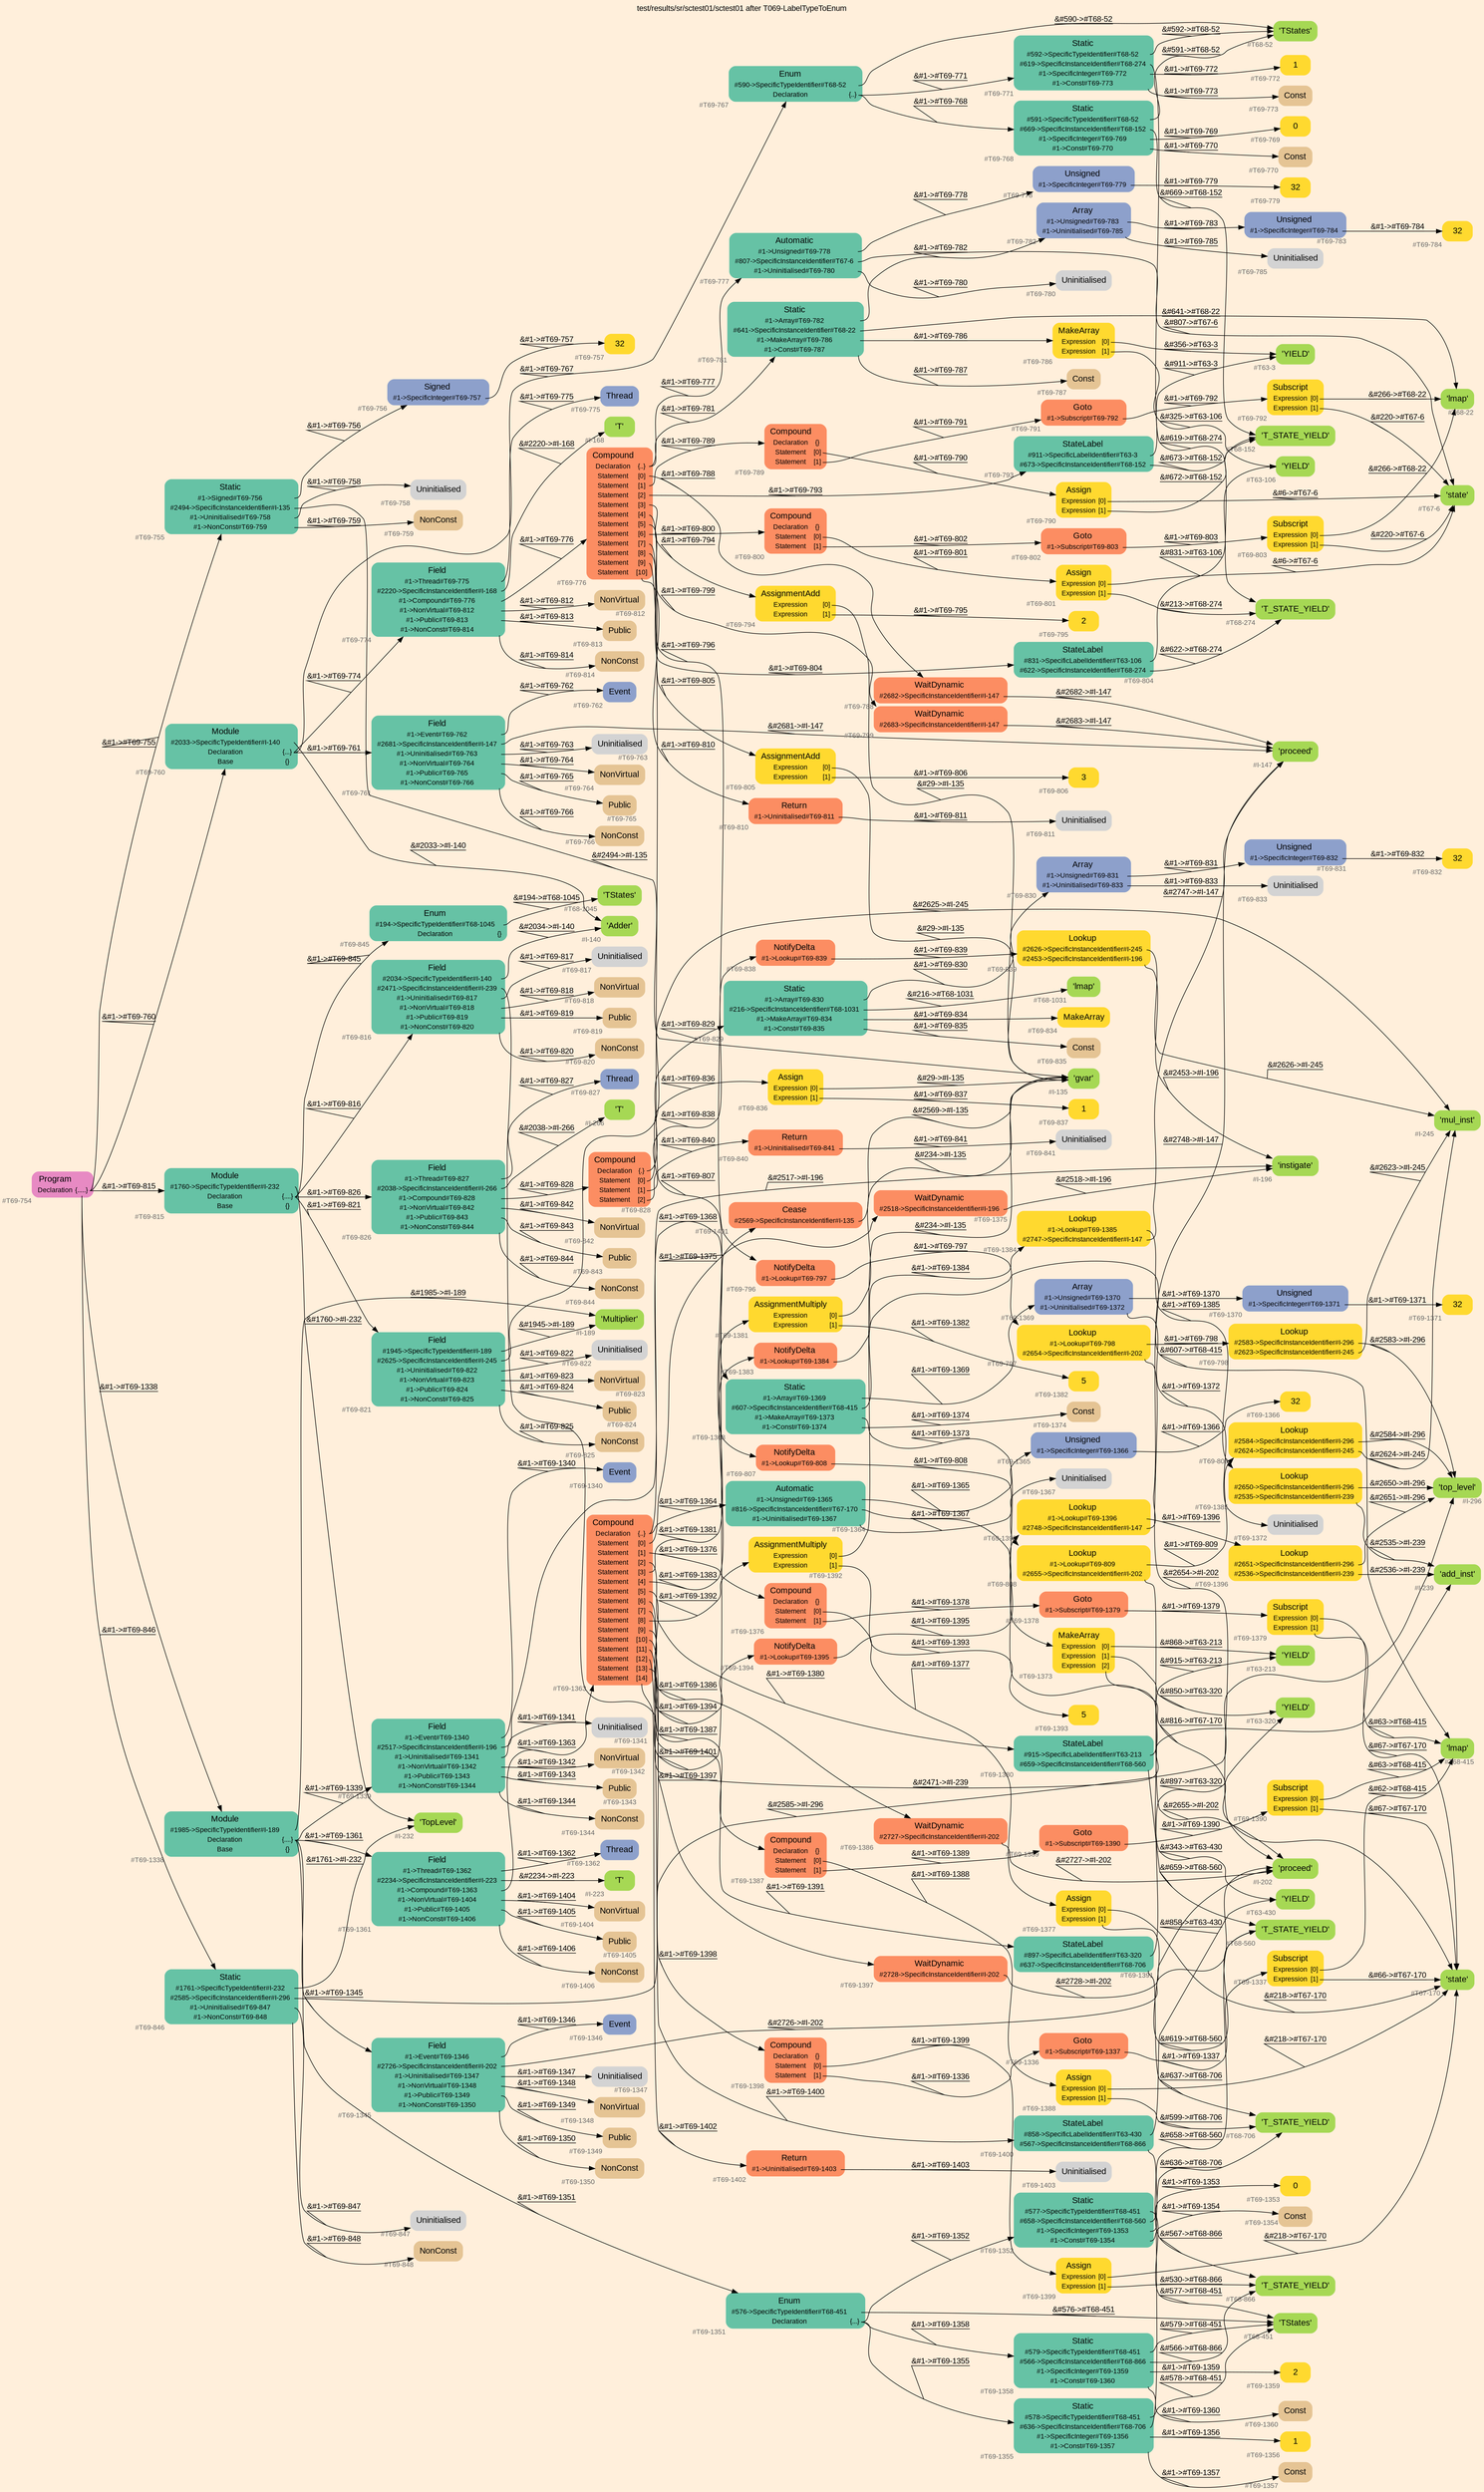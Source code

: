 digraph "test/results/sr/sctest01/sctest01 after T069-LabelTypeToEnum" {
label = "test/results/sr/sctest01/sctest01 after T069-LabelTypeToEnum"
labelloc = t
graph [
    rankdir = "LR"
    ranksep = 0.3
    bgcolor = antiquewhite1
    color = black
    fontcolor = black
    fontname = "Arial"
];
node [
    fontname = "Arial"
];
edge [
    fontname = "Arial"
];

// -------------------- node figure --------------------
// -------- block #T69-754 ----------
"#T69-754" [
    fillcolor = "/set28/4"
    xlabel = "#T69-754"
    fontsize = "12"
    fontcolor = grey40
    shape = "plaintext"
    label = <<TABLE BORDER="0" CELLBORDER="0" CELLSPACING="0">
     <TR><TD><FONT COLOR="black" POINT-SIZE="15">Program</FONT></TD></TR>
     <TR><TD><FONT COLOR="black" POINT-SIZE="12">Declaration</FONT></TD><TD PORT="port0"><FONT COLOR="black" POINT-SIZE="12">{.....}</FONT></TD></TR>
    </TABLE>>
    style = "rounded,filled"
];

// -------- block #T69-755 ----------
"#T69-755" [
    fillcolor = "/set28/1"
    xlabel = "#T69-755"
    fontsize = "12"
    fontcolor = grey40
    shape = "plaintext"
    label = <<TABLE BORDER="0" CELLBORDER="0" CELLSPACING="0">
     <TR><TD><FONT COLOR="black" POINT-SIZE="15">Static</FONT></TD></TR>
     <TR><TD><FONT COLOR="black" POINT-SIZE="12">#1-&gt;Signed#T69-756</FONT></TD><TD PORT="port0"></TD></TR>
     <TR><TD><FONT COLOR="black" POINT-SIZE="12">#2494-&gt;SpecificInstanceIdentifier#I-135</FONT></TD><TD PORT="port1"></TD></TR>
     <TR><TD><FONT COLOR="black" POINT-SIZE="12">#1-&gt;Uninitialised#T69-758</FONT></TD><TD PORT="port2"></TD></TR>
     <TR><TD><FONT COLOR="black" POINT-SIZE="12">#1-&gt;NonConst#T69-759</FONT></TD><TD PORT="port3"></TD></TR>
    </TABLE>>
    style = "rounded,filled"
];

// -------- block #T69-756 ----------
"#T69-756" [
    fillcolor = "/set28/3"
    xlabel = "#T69-756"
    fontsize = "12"
    fontcolor = grey40
    shape = "plaintext"
    label = <<TABLE BORDER="0" CELLBORDER="0" CELLSPACING="0">
     <TR><TD><FONT COLOR="black" POINT-SIZE="15">Signed</FONT></TD></TR>
     <TR><TD><FONT COLOR="black" POINT-SIZE="12">#1-&gt;SpecificInteger#T69-757</FONT></TD><TD PORT="port0"></TD></TR>
    </TABLE>>
    style = "rounded,filled"
];

// -------- block #T69-757 ----------
"#T69-757" [
    fillcolor = "/set28/6"
    xlabel = "#T69-757"
    fontsize = "12"
    fontcolor = grey40
    shape = "plaintext"
    label = <<TABLE BORDER="0" CELLBORDER="0" CELLSPACING="0">
     <TR><TD><FONT COLOR="black" POINT-SIZE="15">32</FONT></TD></TR>
    </TABLE>>
    style = "rounded,filled"
];

// -------- block #I-135 ----------
"#I-135" [
    fillcolor = "/set28/5"
    xlabel = "#I-135"
    fontsize = "12"
    fontcolor = grey40
    shape = "plaintext"
    label = <<TABLE BORDER="0" CELLBORDER="0" CELLSPACING="0">
     <TR><TD><FONT COLOR="black" POINT-SIZE="15">'gvar'</FONT></TD></TR>
    </TABLE>>
    style = "rounded,filled"
];

// -------- block #T69-758 ----------
"#T69-758" [
    xlabel = "#T69-758"
    fontsize = "12"
    fontcolor = grey40
    shape = "plaintext"
    label = <<TABLE BORDER="0" CELLBORDER="0" CELLSPACING="0">
     <TR><TD><FONT COLOR="black" POINT-SIZE="15">Uninitialised</FONT></TD></TR>
    </TABLE>>
    style = "rounded,filled"
];

// -------- block #T69-759 ----------
"#T69-759" [
    fillcolor = "/set28/7"
    xlabel = "#T69-759"
    fontsize = "12"
    fontcolor = grey40
    shape = "plaintext"
    label = <<TABLE BORDER="0" CELLBORDER="0" CELLSPACING="0">
     <TR><TD><FONT COLOR="black" POINT-SIZE="15">NonConst</FONT></TD></TR>
    </TABLE>>
    style = "rounded,filled"
];

// -------- block #T69-760 ----------
"#T69-760" [
    fillcolor = "/set28/1"
    xlabel = "#T69-760"
    fontsize = "12"
    fontcolor = grey40
    shape = "plaintext"
    label = <<TABLE BORDER="0" CELLBORDER="0" CELLSPACING="0">
     <TR><TD><FONT COLOR="black" POINT-SIZE="15">Module</FONT></TD></TR>
     <TR><TD><FONT COLOR="black" POINT-SIZE="12">#2033-&gt;SpecificTypeIdentifier#I-140</FONT></TD><TD PORT="port0"></TD></TR>
     <TR><TD><FONT COLOR="black" POINT-SIZE="12">Declaration</FONT></TD><TD PORT="port1"><FONT COLOR="black" POINT-SIZE="12">{...}</FONT></TD></TR>
     <TR><TD><FONT COLOR="black" POINT-SIZE="12">Base</FONT></TD><TD PORT="port2"><FONT COLOR="black" POINT-SIZE="12">{}</FONT></TD></TR>
    </TABLE>>
    style = "rounded,filled"
];

// -------- block #I-140 ----------
"#I-140" [
    fillcolor = "/set28/5"
    xlabel = "#I-140"
    fontsize = "12"
    fontcolor = grey40
    shape = "plaintext"
    label = <<TABLE BORDER="0" CELLBORDER="0" CELLSPACING="0">
     <TR><TD><FONT COLOR="black" POINT-SIZE="15">'Adder'</FONT></TD></TR>
    </TABLE>>
    style = "rounded,filled"
];

// -------- block #T69-761 ----------
"#T69-761" [
    fillcolor = "/set28/1"
    xlabel = "#T69-761"
    fontsize = "12"
    fontcolor = grey40
    shape = "plaintext"
    label = <<TABLE BORDER="0" CELLBORDER="0" CELLSPACING="0">
     <TR><TD><FONT COLOR="black" POINT-SIZE="15">Field</FONT></TD></TR>
     <TR><TD><FONT COLOR="black" POINT-SIZE="12">#1-&gt;Event#T69-762</FONT></TD><TD PORT="port0"></TD></TR>
     <TR><TD><FONT COLOR="black" POINT-SIZE="12">#2681-&gt;SpecificInstanceIdentifier#I-147</FONT></TD><TD PORT="port1"></TD></TR>
     <TR><TD><FONT COLOR="black" POINT-SIZE="12">#1-&gt;Uninitialised#T69-763</FONT></TD><TD PORT="port2"></TD></TR>
     <TR><TD><FONT COLOR="black" POINT-SIZE="12">#1-&gt;NonVirtual#T69-764</FONT></TD><TD PORT="port3"></TD></TR>
     <TR><TD><FONT COLOR="black" POINT-SIZE="12">#1-&gt;Public#T69-765</FONT></TD><TD PORT="port4"></TD></TR>
     <TR><TD><FONT COLOR="black" POINT-SIZE="12">#1-&gt;NonConst#T69-766</FONT></TD><TD PORT="port5"></TD></TR>
    </TABLE>>
    style = "rounded,filled"
];

// -------- block #T69-762 ----------
"#T69-762" [
    fillcolor = "/set28/3"
    xlabel = "#T69-762"
    fontsize = "12"
    fontcolor = grey40
    shape = "plaintext"
    label = <<TABLE BORDER="0" CELLBORDER="0" CELLSPACING="0">
     <TR><TD><FONT COLOR="black" POINT-SIZE="15">Event</FONT></TD></TR>
    </TABLE>>
    style = "rounded,filled"
];

// -------- block #I-147 ----------
"#I-147" [
    fillcolor = "/set28/5"
    xlabel = "#I-147"
    fontsize = "12"
    fontcolor = grey40
    shape = "plaintext"
    label = <<TABLE BORDER="0" CELLBORDER="0" CELLSPACING="0">
     <TR><TD><FONT COLOR="black" POINT-SIZE="15">'proceed'</FONT></TD></TR>
    </TABLE>>
    style = "rounded,filled"
];

// -------- block #T69-763 ----------
"#T69-763" [
    xlabel = "#T69-763"
    fontsize = "12"
    fontcolor = grey40
    shape = "plaintext"
    label = <<TABLE BORDER="0" CELLBORDER="0" CELLSPACING="0">
     <TR><TD><FONT COLOR="black" POINT-SIZE="15">Uninitialised</FONT></TD></TR>
    </TABLE>>
    style = "rounded,filled"
];

// -------- block #T69-764 ----------
"#T69-764" [
    fillcolor = "/set28/7"
    xlabel = "#T69-764"
    fontsize = "12"
    fontcolor = grey40
    shape = "plaintext"
    label = <<TABLE BORDER="0" CELLBORDER="0" CELLSPACING="0">
     <TR><TD><FONT COLOR="black" POINT-SIZE="15">NonVirtual</FONT></TD></TR>
    </TABLE>>
    style = "rounded,filled"
];

// -------- block #T69-765 ----------
"#T69-765" [
    fillcolor = "/set28/7"
    xlabel = "#T69-765"
    fontsize = "12"
    fontcolor = grey40
    shape = "plaintext"
    label = <<TABLE BORDER="0" CELLBORDER="0" CELLSPACING="0">
     <TR><TD><FONT COLOR="black" POINT-SIZE="15">Public</FONT></TD></TR>
    </TABLE>>
    style = "rounded,filled"
];

// -------- block #T69-766 ----------
"#T69-766" [
    fillcolor = "/set28/7"
    xlabel = "#T69-766"
    fontsize = "12"
    fontcolor = grey40
    shape = "plaintext"
    label = <<TABLE BORDER="0" CELLBORDER="0" CELLSPACING="0">
     <TR><TD><FONT COLOR="black" POINT-SIZE="15">NonConst</FONT></TD></TR>
    </TABLE>>
    style = "rounded,filled"
];

// -------- block #T69-767 ----------
"#T69-767" [
    fillcolor = "/set28/1"
    xlabel = "#T69-767"
    fontsize = "12"
    fontcolor = grey40
    shape = "plaintext"
    label = <<TABLE BORDER="0" CELLBORDER="0" CELLSPACING="0">
     <TR><TD><FONT COLOR="black" POINT-SIZE="15">Enum</FONT></TD></TR>
     <TR><TD><FONT COLOR="black" POINT-SIZE="12">#590-&gt;SpecificTypeIdentifier#T68-52</FONT></TD><TD PORT="port0"></TD></TR>
     <TR><TD><FONT COLOR="black" POINT-SIZE="12">Declaration</FONT></TD><TD PORT="port1"><FONT COLOR="black" POINT-SIZE="12">{..}</FONT></TD></TR>
    </TABLE>>
    style = "rounded,filled"
];

// -------- block #T68-52 ----------
"#T68-52" [
    fillcolor = "/set28/5"
    xlabel = "#T68-52"
    fontsize = "12"
    fontcolor = grey40
    shape = "plaintext"
    label = <<TABLE BORDER="0" CELLBORDER="0" CELLSPACING="0">
     <TR><TD><FONT COLOR="black" POINT-SIZE="15">'TStates'</FONT></TD></TR>
    </TABLE>>
    style = "rounded,filled"
];

// -------- block #T69-768 ----------
"#T69-768" [
    fillcolor = "/set28/1"
    xlabel = "#T69-768"
    fontsize = "12"
    fontcolor = grey40
    shape = "plaintext"
    label = <<TABLE BORDER="0" CELLBORDER="0" CELLSPACING="0">
     <TR><TD><FONT COLOR="black" POINT-SIZE="15">Static</FONT></TD></TR>
     <TR><TD><FONT COLOR="black" POINT-SIZE="12">#591-&gt;SpecificTypeIdentifier#T68-52</FONT></TD><TD PORT="port0"></TD></TR>
     <TR><TD><FONT COLOR="black" POINT-SIZE="12">#669-&gt;SpecificInstanceIdentifier#T68-152</FONT></TD><TD PORT="port1"></TD></TR>
     <TR><TD><FONT COLOR="black" POINT-SIZE="12">#1-&gt;SpecificInteger#T69-769</FONT></TD><TD PORT="port2"></TD></TR>
     <TR><TD><FONT COLOR="black" POINT-SIZE="12">#1-&gt;Const#T69-770</FONT></TD><TD PORT="port3"></TD></TR>
    </TABLE>>
    style = "rounded,filled"
];

// -------- block #T68-152 ----------
"#T68-152" [
    fillcolor = "/set28/5"
    xlabel = "#T68-152"
    fontsize = "12"
    fontcolor = grey40
    shape = "plaintext"
    label = <<TABLE BORDER="0" CELLBORDER="0" CELLSPACING="0">
     <TR><TD><FONT COLOR="black" POINT-SIZE="15">'T_STATE_YIELD'</FONT></TD></TR>
    </TABLE>>
    style = "rounded,filled"
];

// -------- block #T69-769 ----------
"#T69-769" [
    fillcolor = "/set28/6"
    xlabel = "#T69-769"
    fontsize = "12"
    fontcolor = grey40
    shape = "plaintext"
    label = <<TABLE BORDER="0" CELLBORDER="0" CELLSPACING="0">
     <TR><TD><FONT COLOR="black" POINT-SIZE="15">0</FONT></TD></TR>
    </TABLE>>
    style = "rounded,filled"
];

// -------- block #T69-770 ----------
"#T69-770" [
    fillcolor = "/set28/7"
    xlabel = "#T69-770"
    fontsize = "12"
    fontcolor = grey40
    shape = "plaintext"
    label = <<TABLE BORDER="0" CELLBORDER="0" CELLSPACING="0">
     <TR><TD><FONT COLOR="black" POINT-SIZE="15">Const</FONT></TD></TR>
    </TABLE>>
    style = "rounded,filled"
];

// -------- block #T69-771 ----------
"#T69-771" [
    fillcolor = "/set28/1"
    xlabel = "#T69-771"
    fontsize = "12"
    fontcolor = grey40
    shape = "plaintext"
    label = <<TABLE BORDER="0" CELLBORDER="0" CELLSPACING="0">
     <TR><TD><FONT COLOR="black" POINT-SIZE="15">Static</FONT></TD></TR>
     <TR><TD><FONT COLOR="black" POINT-SIZE="12">#592-&gt;SpecificTypeIdentifier#T68-52</FONT></TD><TD PORT="port0"></TD></TR>
     <TR><TD><FONT COLOR="black" POINT-SIZE="12">#619-&gt;SpecificInstanceIdentifier#T68-274</FONT></TD><TD PORT="port1"></TD></TR>
     <TR><TD><FONT COLOR="black" POINT-SIZE="12">#1-&gt;SpecificInteger#T69-772</FONT></TD><TD PORT="port2"></TD></TR>
     <TR><TD><FONT COLOR="black" POINT-SIZE="12">#1-&gt;Const#T69-773</FONT></TD><TD PORT="port3"></TD></TR>
    </TABLE>>
    style = "rounded,filled"
];

// -------- block #T68-274 ----------
"#T68-274" [
    fillcolor = "/set28/5"
    xlabel = "#T68-274"
    fontsize = "12"
    fontcolor = grey40
    shape = "plaintext"
    label = <<TABLE BORDER="0" CELLBORDER="0" CELLSPACING="0">
     <TR><TD><FONT COLOR="black" POINT-SIZE="15">'T_STATE_YIELD'</FONT></TD></TR>
    </TABLE>>
    style = "rounded,filled"
];

// -------- block #T69-772 ----------
"#T69-772" [
    fillcolor = "/set28/6"
    xlabel = "#T69-772"
    fontsize = "12"
    fontcolor = grey40
    shape = "plaintext"
    label = <<TABLE BORDER="0" CELLBORDER="0" CELLSPACING="0">
     <TR><TD><FONT COLOR="black" POINT-SIZE="15">1</FONT></TD></TR>
    </TABLE>>
    style = "rounded,filled"
];

// -------- block #T69-773 ----------
"#T69-773" [
    fillcolor = "/set28/7"
    xlabel = "#T69-773"
    fontsize = "12"
    fontcolor = grey40
    shape = "plaintext"
    label = <<TABLE BORDER="0" CELLBORDER="0" CELLSPACING="0">
     <TR><TD><FONT COLOR="black" POINT-SIZE="15">Const</FONT></TD></TR>
    </TABLE>>
    style = "rounded,filled"
];

// -------- block #T69-774 ----------
"#T69-774" [
    fillcolor = "/set28/1"
    xlabel = "#T69-774"
    fontsize = "12"
    fontcolor = grey40
    shape = "plaintext"
    label = <<TABLE BORDER="0" CELLBORDER="0" CELLSPACING="0">
     <TR><TD><FONT COLOR="black" POINT-SIZE="15">Field</FONT></TD></TR>
     <TR><TD><FONT COLOR="black" POINT-SIZE="12">#1-&gt;Thread#T69-775</FONT></TD><TD PORT="port0"></TD></TR>
     <TR><TD><FONT COLOR="black" POINT-SIZE="12">#2220-&gt;SpecificInstanceIdentifier#I-168</FONT></TD><TD PORT="port1"></TD></TR>
     <TR><TD><FONT COLOR="black" POINT-SIZE="12">#1-&gt;Compound#T69-776</FONT></TD><TD PORT="port2"></TD></TR>
     <TR><TD><FONT COLOR="black" POINT-SIZE="12">#1-&gt;NonVirtual#T69-812</FONT></TD><TD PORT="port3"></TD></TR>
     <TR><TD><FONT COLOR="black" POINT-SIZE="12">#1-&gt;Public#T69-813</FONT></TD><TD PORT="port4"></TD></TR>
     <TR><TD><FONT COLOR="black" POINT-SIZE="12">#1-&gt;NonConst#T69-814</FONT></TD><TD PORT="port5"></TD></TR>
    </TABLE>>
    style = "rounded,filled"
];

// -------- block #T69-775 ----------
"#T69-775" [
    fillcolor = "/set28/3"
    xlabel = "#T69-775"
    fontsize = "12"
    fontcolor = grey40
    shape = "plaintext"
    label = <<TABLE BORDER="0" CELLBORDER="0" CELLSPACING="0">
     <TR><TD><FONT COLOR="black" POINT-SIZE="15">Thread</FONT></TD></TR>
    </TABLE>>
    style = "rounded,filled"
];

// -------- block #I-168 ----------
"#I-168" [
    fillcolor = "/set28/5"
    xlabel = "#I-168"
    fontsize = "12"
    fontcolor = grey40
    shape = "plaintext"
    label = <<TABLE BORDER="0" CELLBORDER="0" CELLSPACING="0">
     <TR><TD><FONT COLOR="black" POINT-SIZE="15">'T'</FONT></TD></TR>
    </TABLE>>
    style = "rounded,filled"
];

// -------- block #T69-776 ----------
"#T69-776" [
    fillcolor = "/set28/2"
    xlabel = "#T69-776"
    fontsize = "12"
    fontcolor = grey40
    shape = "plaintext"
    label = <<TABLE BORDER="0" CELLBORDER="0" CELLSPACING="0">
     <TR><TD><FONT COLOR="black" POINT-SIZE="15">Compound</FONT></TD></TR>
     <TR><TD><FONT COLOR="black" POINT-SIZE="12">Declaration</FONT></TD><TD PORT="port0"><FONT COLOR="black" POINT-SIZE="12">{..}</FONT></TD></TR>
     <TR><TD><FONT COLOR="black" POINT-SIZE="12">Statement</FONT></TD><TD PORT="port1"><FONT COLOR="black" POINT-SIZE="12">[0]</FONT></TD></TR>
     <TR><TD><FONT COLOR="black" POINT-SIZE="12">Statement</FONT></TD><TD PORT="port2"><FONT COLOR="black" POINT-SIZE="12">[1]</FONT></TD></TR>
     <TR><TD><FONT COLOR="black" POINT-SIZE="12">Statement</FONT></TD><TD PORT="port3"><FONT COLOR="black" POINT-SIZE="12">[2]</FONT></TD></TR>
     <TR><TD><FONT COLOR="black" POINT-SIZE="12">Statement</FONT></TD><TD PORT="port4"><FONT COLOR="black" POINT-SIZE="12">[3]</FONT></TD></TR>
     <TR><TD><FONT COLOR="black" POINT-SIZE="12">Statement</FONT></TD><TD PORT="port5"><FONT COLOR="black" POINT-SIZE="12">[4]</FONT></TD></TR>
     <TR><TD><FONT COLOR="black" POINT-SIZE="12">Statement</FONT></TD><TD PORT="port6"><FONT COLOR="black" POINT-SIZE="12">[5]</FONT></TD></TR>
     <TR><TD><FONT COLOR="black" POINT-SIZE="12">Statement</FONT></TD><TD PORT="port7"><FONT COLOR="black" POINT-SIZE="12">[6]</FONT></TD></TR>
     <TR><TD><FONT COLOR="black" POINT-SIZE="12">Statement</FONT></TD><TD PORT="port8"><FONT COLOR="black" POINT-SIZE="12">[7]</FONT></TD></TR>
     <TR><TD><FONT COLOR="black" POINT-SIZE="12">Statement</FONT></TD><TD PORT="port9"><FONT COLOR="black" POINT-SIZE="12">[8]</FONT></TD></TR>
     <TR><TD><FONT COLOR="black" POINT-SIZE="12">Statement</FONT></TD><TD PORT="port10"><FONT COLOR="black" POINT-SIZE="12">[9]</FONT></TD></TR>
     <TR><TD><FONT COLOR="black" POINT-SIZE="12">Statement</FONT></TD><TD PORT="port11"><FONT COLOR="black" POINT-SIZE="12">[10]</FONT></TD></TR>
    </TABLE>>
    style = "rounded,filled"
];

// -------- block #T69-777 ----------
"#T69-777" [
    fillcolor = "/set28/1"
    xlabel = "#T69-777"
    fontsize = "12"
    fontcolor = grey40
    shape = "plaintext"
    label = <<TABLE BORDER="0" CELLBORDER="0" CELLSPACING="0">
     <TR><TD><FONT COLOR="black" POINT-SIZE="15">Automatic</FONT></TD></TR>
     <TR><TD><FONT COLOR="black" POINT-SIZE="12">#1-&gt;Unsigned#T69-778</FONT></TD><TD PORT="port0"></TD></TR>
     <TR><TD><FONT COLOR="black" POINT-SIZE="12">#807-&gt;SpecificInstanceIdentifier#T67-6</FONT></TD><TD PORT="port1"></TD></TR>
     <TR><TD><FONT COLOR="black" POINT-SIZE="12">#1-&gt;Uninitialised#T69-780</FONT></TD><TD PORT="port2"></TD></TR>
    </TABLE>>
    style = "rounded,filled"
];

// -------- block #T69-778 ----------
"#T69-778" [
    fillcolor = "/set28/3"
    xlabel = "#T69-778"
    fontsize = "12"
    fontcolor = grey40
    shape = "plaintext"
    label = <<TABLE BORDER="0" CELLBORDER="0" CELLSPACING="0">
     <TR><TD><FONT COLOR="black" POINT-SIZE="15">Unsigned</FONT></TD></TR>
     <TR><TD><FONT COLOR="black" POINT-SIZE="12">#1-&gt;SpecificInteger#T69-779</FONT></TD><TD PORT="port0"></TD></TR>
    </TABLE>>
    style = "rounded,filled"
];

// -------- block #T69-779 ----------
"#T69-779" [
    fillcolor = "/set28/6"
    xlabel = "#T69-779"
    fontsize = "12"
    fontcolor = grey40
    shape = "plaintext"
    label = <<TABLE BORDER="0" CELLBORDER="0" CELLSPACING="0">
     <TR><TD><FONT COLOR="black" POINT-SIZE="15">32</FONT></TD></TR>
    </TABLE>>
    style = "rounded,filled"
];

// -------- block #T67-6 ----------
"#T67-6" [
    fillcolor = "/set28/5"
    xlabel = "#T67-6"
    fontsize = "12"
    fontcolor = grey40
    shape = "plaintext"
    label = <<TABLE BORDER="0" CELLBORDER="0" CELLSPACING="0">
     <TR><TD><FONT COLOR="black" POINT-SIZE="15">'state'</FONT></TD></TR>
    </TABLE>>
    style = "rounded,filled"
];

// -------- block #T69-780 ----------
"#T69-780" [
    xlabel = "#T69-780"
    fontsize = "12"
    fontcolor = grey40
    shape = "plaintext"
    label = <<TABLE BORDER="0" CELLBORDER="0" CELLSPACING="0">
     <TR><TD><FONT COLOR="black" POINT-SIZE="15">Uninitialised</FONT></TD></TR>
    </TABLE>>
    style = "rounded,filled"
];

// -------- block #T69-781 ----------
"#T69-781" [
    fillcolor = "/set28/1"
    xlabel = "#T69-781"
    fontsize = "12"
    fontcolor = grey40
    shape = "plaintext"
    label = <<TABLE BORDER="0" CELLBORDER="0" CELLSPACING="0">
     <TR><TD><FONT COLOR="black" POINT-SIZE="15">Static</FONT></TD></TR>
     <TR><TD><FONT COLOR="black" POINT-SIZE="12">#1-&gt;Array#T69-782</FONT></TD><TD PORT="port0"></TD></TR>
     <TR><TD><FONT COLOR="black" POINT-SIZE="12">#641-&gt;SpecificInstanceIdentifier#T68-22</FONT></TD><TD PORT="port1"></TD></TR>
     <TR><TD><FONT COLOR="black" POINT-SIZE="12">#1-&gt;MakeArray#T69-786</FONT></TD><TD PORT="port2"></TD></TR>
     <TR><TD><FONT COLOR="black" POINT-SIZE="12">#1-&gt;Const#T69-787</FONT></TD><TD PORT="port3"></TD></TR>
    </TABLE>>
    style = "rounded,filled"
];

// -------- block #T69-782 ----------
"#T69-782" [
    fillcolor = "/set28/3"
    xlabel = "#T69-782"
    fontsize = "12"
    fontcolor = grey40
    shape = "plaintext"
    label = <<TABLE BORDER="0" CELLBORDER="0" CELLSPACING="0">
     <TR><TD><FONT COLOR="black" POINT-SIZE="15">Array</FONT></TD></TR>
     <TR><TD><FONT COLOR="black" POINT-SIZE="12">#1-&gt;Unsigned#T69-783</FONT></TD><TD PORT="port0"></TD></TR>
     <TR><TD><FONT COLOR="black" POINT-SIZE="12">#1-&gt;Uninitialised#T69-785</FONT></TD><TD PORT="port1"></TD></TR>
    </TABLE>>
    style = "rounded,filled"
];

// -------- block #T69-783 ----------
"#T69-783" [
    fillcolor = "/set28/3"
    xlabel = "#T69-783"
    fontsize = "12"
    fontcolor = grey40
    shape = "plaintext"
    label = <<TABLE BORDER="0" CELLBORDER="0" CELLSPACING="0">
     <TR><TD><FONT COLOR="black" POINT-SIZE="15">Unsigned</FONT></TD></TR>
     <TR><TD><FONT COLOR="black" POINT-SIZE="12">#1-&gt;SpecificInteger#T69-784</FONT></TD><TD PORT="port0"></TD></TR>
    </TABLE>>
    style = "rounded,filled"
];

// -------- block #T69-784 ----------
"#T69-784" [
    fillcolor = "/set28/6"
    xlabel = "#T69-784"
    fontsize = "12"
    fontcolor = grey40
    shape = "plaintext"
    label = <<TABLE BORDER="0" CELLBORDER="0" CELLSPACING="0">
     <TR><TD><FONT COLOR="black" POINT-SIZE="15">32</FONT></TD></TR>
    </TABLE>>
    style = "rounded,filled"
];

// -------- block #T69-785 ----------
"#T69-785" [
    xlabel = "#T69-785"
    fontsize = "12"
    fontcolor = grey40
    shape = "plaintext"
    label = <<TABLE BORDER="0" CELLBORDER="0" CELLSPACING="0">
     <TR><TD><FONT COLOR="black" POINT-SIZE="15">Uninitialised</FONT></TD></TR>
    </TABLE>>
    style = "rounded,filled"
];

// -------- block #T68-22 ----------
"#T68-22" [
    fillcolor = "/set28/5"
    xlabel = "#T68-22"
    fontsize = "12"
    fontcolor = grey40
    shape = "plaintext"
    label = <<TABLE BORDER="0" CELLBORDER="0" CELLSPACING="0">
     <TR><TD><FONT COLOR="black" POINT-SIZE="15">'lmap'</FONT></TD></TR>
    </TABLE>>
    style = "rounded,filled"
];

// -------- block #T69-786 ----------
"#T69-786" [
    fillcolor = "/set28/6"
    xlabel = "#T69-786"
    fontsize = "12"
    fontcolor = grey40
    shape = "plaintext"
    label = <<TABLE BORDER="0" CELLBORDER="0" CELLSPACING="0">
     <TR><TD><FONT COLOR="black" POINT-SIZE="15">MakeArray</FONT></TD></TR>
     <TR><TD><FONT COLOR="black" POINT-SIZE="12">Expression</FONT></TD><TD PORT="port0"><FONT COLOR="black" POINT-SIZE="12">[0]</FONT></TD></TR>
     <TR><TD><FONT COLOR="black" POINT-SIZE="12">Expression</FONT></TD><TD PORT="port1"><FONT COLOR="black" POINT-SIZE="12">[1]</FONT></TD></TR>
    </TABLE>>
    style = "rounded,filled"
];

// -------- block #T63-3 ----------
"#T63-3" [
    fillcolor = "/set28/5"
    xlabel = "#T63-3"
    fontsize = "12"
    fontcolor = grey40
    shape = "plaintext"
    label = <<TABLE BORDER="0" CELLBORDER="0" CELLSPACING="0">
     <TR><TD><FONT COLOR="black" POINT-SIZE="15">'YIELD'</FONT></TD></TR>
    </TABLE>>
    style = "rounded,filled"
];

// -------- block #T63-106 ----------
"#T63-106" [
    fillcolor = "/set28/5"
    xlabel = "#T63-106"
    fontsize = "12"
    fontcolor = grey40
    shape = "plaintext"
    label = <<TABLE BORDER="0" CELLBORDER="0" CELLSPACING="0">
     <TR><TD><FONT COLOR="black" POINT-SIZE="15">'YIELD'</FONT></TD></TR>
    </TABLE>>
    style = "rounded,filled"
];

// -------- block #T69-787 ----------
"#T69-787" [
    fillcolor = "/set28/7"
    xlabel = "#T69-787"
    fontsize = "12"
    fontcolor = grey40
    shape = "plaintext"
    label = <<TABLE BORDER="0" CELLBORDER="0" CELLSPACING="0">
     <TR><TD><FONT COLOR="black" POINT-SIZE="15">Const</FONT></TD></TR>
    </TABLE>>
    style = "rounded,filled"
];

// -------- block #T69-788 ----------
"#T69-788" [
    fillcolor = "/set28/2"
    xlabel = "#T69-788"
    fontsize = "12"
    fontcolor = grey40
    shape = "plaintext"
    label = <<TABLE BORDER="0" CELLBORDER="0" CELLSPACING="0">
     <TR><TD><FONT COLOR="black" POINT-SIZE="15">WaitDynamic</FONT></TD></TR>
     <TR><TD><FONT COLOR="black" POINT-SIZE="12">#2682-&gt;SpecificInstanceIdentifier#I-147</FONT></TD><TD PORT="port0"></TD></TR>
    </TABLE>>
    style = "rounded,filled"
];

// -------- block #T69-789 ----------
"#T69-789" [
    fillcolor = "/set28/2"
    xlabel = "#T69-789"
    fontsize = "12"
    fontcolor = grey40
    shape = "plaintext"
    label = <<TABLE BORDER="0" CELLBORDER="0" CELLSPACING="0">
     <TR><TD><FONT COLOR="black" POINT-SIZE="15">Compound</FONT></TD></TR>
     <TR><TD><FONT COLOR="black" POINT-SIZE="12">Declaration</FONT></TD><TD PORT="port0"><FONT COLOR="black" POINT-SIZE="12">{}</FONT></TD></TR>
     <TR><TD><FONT COLOR="black" POINT-SIZE="12">Statement</FONT></TD><TD PORT="port1"><FONT COLOR="black" POINT-SIZE="12">[0]</FONT></TD></TR>
     <TR><TD><FONT COLOR="black" POINT-SIZE="12">Statement</FONT></TD><TD PORT="port2"><FONT COLOR="black" POINT-SIZE="12">[1]</FONT></TD></TR>
    </TABLE>>
    style = "rounded,filled"
];

// -------- block #T69-790 ----------
"#T69-790" [
    fillcolor = "/set28/6"
    xlabel = "#T69-790"
    fontsize = "12"
    fontcolor = grey40
    shape = "plaintext"
    label = <<TABLE BORDER="0" CELLBORDER="0" CELLSPACING="0">
     <TR><TD><FONT COLOR="black" POINT-SIZE="15">Assign</FONT></TD></TR>
     <TR><TD><FONT COLOR="black" POINT-SIZE="12">Expression</FONT></TD><TD PORT="port0"><FONT COLOR="black" POINT-SIZE="12">[0]</FONT></TD></TR>
     <TR><TD><FONT COLOR="black" POINT-SIZE="12">Expression</FONT></TD><TD PORT="port1"><FONT COLOR="black" POINT-SIZE="12">[1]</FONT></TD></TR>
    </TABLE>>
    style = "rounded,filled"
];

// -------- block #T69-791 ----------
"#T69-791" [
    fillcolor = "/set28/2"
    xlabel = "#T69-791"
    fontsize = "12"
    fontcolor = grey40
    shape = "plaintext"
    label = <<TABLE BORDER="0" CELLBORDER="0" CELLSPACING="0">
     <TR><TD><FONT COLOR="black" POINT-SIZE="15">Goto</FONT></TD></TR>
     <TR><TD><FONT COLOR="black" POINT-SIZE="12">#1-&gt;Subscript#T69-792</FONT></TD><TD PORT="port0"></TD></TR>
    </TABLE>>
    style = "rounded,filled"
];

// -------- block #T69-792 ----------
"#T69-792" [
    fillcolor = "/set28/6"
    xlabel = "#T69-792"
    fontsize = "12"
    fontcolor = grey40
    shape = "plaintext"
    label = <<TABLE BORDER="0" CELLBORDER="0" CELLSPACING="0">
     <TR><TD><FONT COLOR="black" POINT-SIZE="15">Subscript</FONT></TD></TR>
     <TR><TD><FONT COLOR="black" POINT-SIZE="12">Expression</FONT></TD><TD PORT="port0"><FONT COLOR="black" POINT-SIZE="12">[0]</FONT></TD></TR>
     <TR><TD><FONT COLOR="black" POINT-SIZE="12">Expression</FONT></TD><TD PORT="port1"><FONT COLOR="black" POINT-SIZE="12">[1]</FONT></TD></TR>
    </TABLE>>
    style = "rounded,filled"
];

// -------- block #T69-793 ----------
"#T69-793" [
    fillcolor = "/set28/1"
    xlabel = "#T69-793"
    fontsize = "12"
    fontcolor = grey40
    shape = "plaintext"
    label = <<TABLE BORDER="0" CELLBORDER="0" CELLSPACING="0">
     <TR><TD><FONT COLOR="black" POINT-SIZE="15">StateLabel</FONT></TD></TR>
     <TR><TD><FONT COLOR="black" POINT-SIZE="12">#911-&gt;SpecificLabelIdentifier#T63-3</FONT></TD><TD PORT="port0"></TD></TR>
     <TR><TD><FONT COLOR="black" POINT-SIZE="12">#673-&gt;SpecificInstanceIdentifier#T68-152</FONT></TD><TD PORT="port1"></TD></TR>
    </TABLE>>
    style = "rounded,filled"
];

// -------- block #T69-794 ----------
"#T69-794" [
    fillcolor = "/set28/6"
    xlabel = "#T69-794"
    fontsize = "12"
    fontcolor = grey40
    shape = "plaintext"
    label = <<TABLE BORDER="0" CELLBORDER="0" CELLSPACING="0">
     <TR><TD><FONT COLOR="black" POINT-SIZE="15">AssignmentAdd</FONT></TD></TR>
     <TR><TD><FONT COLOR="black" POINT-SIZE="12">Expression</FONT></TD><TD PORT="port0"><FONT COLOR="black" POINT-SIZE="12">[0]</FONT></TD></TR>
     <TR><TD><FONT COLOR="black" POINT-SIZE="12">Expression</FONT></TD><TD PORT="port1"><FONT COLOR="black" POINT-SIZE="12">[1]</FONT></TD></TR>
    </TABLE>>
    style = "rounded,filled"
];

// -------- block #T69-795 ----------
"#T69-795" [
    fillcolor = "/set28/6"
    xlabel = "#T69-795"
    fontsize = "12"
    fontcolor = grey40
    shape = "plaintext"
    label = <<TABLE BORDER="0" CELLBORDER="0" CELLSPACING="0">
     <TR><TD><FONT COLOR="black" POINT-SIZE="15">2</FONT></TD></TR>
    </TABLE>>
    style = "rounded,filled"
];

// -------- block #T69-796 ----------
"#T69-796" [
    fillcolor = "/set28/2"
    xlabel = "#T69-796"
    fontsize = "12"
    fontcolor = grey40
    shape = "plaintext"
    label = <<TABLE BORDER="0" CELLBORDER="0" CELLSPACING="0">
     <TR><TD><FONT COLOR="black" POINT-SIZE="15">NotifyDelta</FONT></TD></TR>
     <TR><TD><FONT COLOR="black" POINT-SIZE="12">#1-&gt;Lookup#T69-797</FONT></TD><TD PORT="port0"></TD></TR>
    </TABLE>>
    style = "rounded,filled"
];

// -------- block #T69-797 ----------
"#T69-797" [
    fillcolor = "/set28/6"
    xlabel = "#T69-797"
    fontsize = "12"
    fontcolor = grey40
    shape = "plaintext"
    label = <<TABLE BORDER="0" CELLBORDER="0" CELLSPACING="0">
     <TR><TD><FONT COLOR="black" POINT-SIZE="15">Lookup</FONT></TD></TR>
     <TR><TD><FONT COLOR="black" POINT-SIZE="12">#1-&gt;Lookup#T69-798</FONT></TD><TD PORT="port0"></TD></TR>
     <TR><TD><FONT COLOR="black" POINT-SIZE="12">#2654-&gt;SpecificInstanceIdentifier#I-202</FONT></TD><TD PORT="port1"></TD></TR>
    </TABLE>>
    style = "rounded,filled"
];

// -------- block #T69-798 ----------
"#T69-798" [
    fillcolor = "/set28/6"
    xlabel = "#T69-798"
    fontsize = "12"
    fontcolor = grey40
    shape = "plaintext"
    label = <<TABLE BORDER="0" CELLBORDER="0" CELLSPACING="0">
     <TR><TD><FONT COLOR="black" POINT-SIZE="15">Lookup</FONT></TD></TR>
     <TR><TD><FONT COLOR="black" POINT-SIZE="12">#2583-&gt;SpecificInstanceIdentifier#I-296</FONT></TD><TD PORT="port0"></TD></TR>
     <TR><TD><FONT COLOR="black" POINT-SIZE="12">#2623-&gt;SpecificInstanceIdentifier#I-245</FONT></TD><TD PORT="port1"></TD></TR>
    </TABLE>>
    style = "rounded,filled"
];

// -------- block #I-296 ----------
"#I-296" [
    fillcolor = "/set28/5"
    xlabel = "#I-296"
    fontsize = "12"
    fontcolor = grey40
    shape = "plaintext"
    label = <<TABLE BORDER="0" CELLBORDER="0" CELLSPACING="0">
     <TR><TD><FONT COLOR="black" POINT-SIZE="15">'top_level'</FONT></TD></TR>
    </TABLE>>
    style = "rounded,filled"
];

// -------- block #I-245 ----------
"#I-245" [
    fillcolor = "/set28/5"
    xlabel = "#I-245"
    fontsize = "12"
    fontcolor = grey40
    shape = "plaintext"
    label = <<TABLE BORDER="0" CELLBORDER="0" CELLSPACING="0">
     <TR><TD><FONT COLOR="black" POINT-SIZE="15">'mul_inst'</FONT></TD></TR>
    </TABLE>>
    style = "rounded,filled"
];

// -------- block #I-202 ----------
"#I-202" [
    fillcolor = "/set28/5"
    xlabel = "#I-202"
    fontsize = "12"
    fontcolor = grey40
    shape = "plaintext"
    label = <<TABLE BORDER="0" CELLBORDER="0" CELLSPACING="0">
     <TR><TD><FONT COLOR="black" POINT-SIZE="15">'proceed'</FONT></TD></TR>
    </TABLE>>
    style = "rounded,filled"
];

// -------- block #T69-799 ----------
"#T69-799" [
    fillcolor = "/set28/2"
    xlabel = "#T69-799"
    fontsize = "12"
    fontcolor = grey40
    shape = "plaintext"
    label = <<TABLE BORDER="0" CELLBORDER="0" CELLSPACING="0">
     <TR><TD><FONT COLOR="black" POINT-SIZE="15">WaitDynamic</FONT></TD></TR>
     <TR><TD><FONT COLOR="black" POINT-SIZE="12">#2683-&gt;SpecificInstanceIdentifier#I-147</FONT></TD><TD PORT="port0"></TD></TR>
    </TABLE>>
    style = "rounded,filled"
];

// -------- block #T69-800 ----------
"#T69-800" [
    fillcolor = "/set28/2"
    xlabel = "#T69-800"
    fontsize = "12"
    fontcolor = grey40
    shape = "plaintext"
    label = <<TABLE BORDER="0" CELLBORDER="0" CELLSPACING="0">
     <TR><TD><FONT COLOR="black" POINT-SIZE="15">Compound</FONT></TD></TR>
     <TR><TD><FONT COLOR="black" POINT-SIZE="12">Declaration</FONT></TD><TD PORT="port0"><FONT COLOR="black" POINT-SIZE="12">{}</FONT></TD></TR>
     <TR><TD><FONT COLOR="black" POINT-SIZE="12">Statement</FONT></TD><TD PORT="port1"><FONT COLOR="black" POINT-SIZE="12">[0]</FONT></TD></TR>
     <TR><TD><FONT COLOR="black" POINT-SIZE="12">Statement</FONT></TD><TD PORT="port2"><FONT COLOR="black" POINT-SIZE="12">[1]</FONT></TD></TR>
    </TABLE>>
    style = "rounded,filled"
];

// -------- block #T69-801 ----------
"#T69-801" [
    fillcolor = "/set28/6"
    xlabel = "#T69-801"
    fontsize = "12"
    fontcolor = grey40
    shape = "plaintext"
    label = <<TABLE BORDER="0" CELLBORDER="0" CELLSPACING="0">
     <TR><TD><FONT COLOR="black" POINT-SIZE="15">Assign</FONT></TD></TR>
     <TR><TD><FONT COLOR="black" POINT-SIZE="12">Expression</FONT></TD><TD PORT="port0"><FONT COLOR="black" POINT-SIZE="12">[0]</FONT></TD></TR>
     <TR><TD><FONT COLOR="black" POINT-SIZE="12">Expression</FONT></TD><TD PORT="port1"><FONT COLOR="black" POINT-SIZE="12">[1]</FONT></TD></TR>
    </TABLE>>
    style = "rounded,filled"
];

// -------- block #T69-802 ----------
"#T69-802" [
    fillcolor = "/set28/2"
    xlabel = "#T69-802"
    fontsize = "12"
    fontcolor = grey40
    shape = "plaintext"
    label = <<TABLE BORDER="0" CELLBORDER="0" CELLSPACING="0">
     <TR><TD><FONT COLOR="black" POINT-SIZE="15">Goto</FONT></TD></TR>
     <TR><TD><FONT COLOR="black" POINT-SIZE="12">#1-&gt;Subscript#T69-803</FONT></TD><TD PORT="port0"></TD></TR>
    </TABLE>>
    style = "rounded,filled"
];

// -------- block #T69-803 ----------
"#T69-803" [
    fillcolor = "/set28/6"
    xlabel = "#T69-803"
    fontsize = "12"
    fontcolor = grey40
    shape = "plaintext"
    label = <<TABLE BORDER="0" CELLBORDER="0" CELLSPACING="0">
     <TR><TD><FONT COLOR="black" POINT-SIZE="15">Subscript</FONT></TD></TR>
     <TR><TD><FONT COLOR="black" POINT-SIZE="12">Expression</FONT></TD><TD PORT="port0"><FONT COLOR="black" POINT-SIZE="12">[0]</FONT></TD></TR>
     <TR><TD><FONT COLOR="black" POINT-SIZE="12">Expression</FONT></TD><TD PORT="port1"><FONT COLOR="black" POINT-SIZE="12">[1]</FONT></TD></TR>
    </TABLE>>
    style = "rounded,filled"
];

// -------- block #T69-804 ----------
"#T69-804" [
    fillcolor = "/set28/1"
    xlabel = "#T69-804"
    fontsize = "12"
    fontcolor = grey40
    shape = "plaintext"
    label = <<TABLE BORDER="0" CELLBORDER="0" CELLSPACING="0">
     <TR><TD><FONT COLOR="black" POINT-SIZE="15">StateLabel</FONT></TD></TR>
     <TR><TD><FONT COLOR="black" POINT-SIZE="12">#831-&gt;SpecificLabelIdentifier#T63-106</FONT></TD><TD PORT="port0"></TD></TR>
     <TR><TD><FONT COLOR="black" POINT-SIZE="12">#622-&gt;SpecificInstanceIdentifier#T68-274</FONT></TD><TD PORT="port1"></TD></TR>
    </TABLE>>
    style = "rounded,filled"
];

// -------- block #T69-805 ----------
"#T69-805" [
    fillcolor = "/set28/6"
    xlabel = "#T69-805"
    fontsize = "12"
    fontcolor = grey40
    shape = "plaintext"
    label = <<TABLE BORDER="0" CELLBORDER="0" CELLSPACING="0">
     <TR><TD><FONT COLOR="black" POINT-SIZE="15">AssignmentAdd</FONT></TD></TR>
     <TR><TD><FONT COLOR="black" POINT-SIZE="12">Expression</FONT></TD><TD PORT="port0"><FONT COLOR="black" POINT-SIZE="12">[0]</FONT></TD></TR>
     <TR><TD><FONT COLOR="black" POINT-SIZE="12">Expression</FONT></TD><TD PORT="port1"><FONT COLOR="black" POINT-SIZE="12">[1]</FONT></TD></TR>
    </TABLE>>
    style = "rounded,filled"
];

// -------- block #T69-806 ----------
"#T69-806" [
    fillcolor = "/set28/6"
    xlabel = "#T69-806"
    fontsize = "12"
    fontcolor = grey40
    shape = "plaintext"
    label = <<TABLE BORDER="0" CELLBORDER="0" CELLSPACING="0">
     <TR><TD><FONT COLOR="black" POINT-SIZE="15">3</FONT></TD></TR>
    </TABLE>>
    style = "rounded,filled"
];

// -------- block #T69-807 ----------
"#T69-807" [
    fillcolor = "/set28/2"
    xlabel = "#T69-807"
    fontsize = "12"
    fontcolor = grey40
    shape = "plaintext"
    label = <<TABLE BORDER="0" CELLBORDER="0" CELLSPACING="0">
     <TR><TD><FONT COLOR="black" POINT-SIZE="15">NotifyDelta</FONT></TD></TR>
     <TR><TD><FONT COLOR="black" POINT-SIZE="12">#1-&gt;Lookup#T69-808</FONT></TD><TD PORT="port0"></TD></TR>
    </TABLE>>
    style = "rounded,filled"
];

// -------- block #T69-808 ----------
"#T69-808" [
    fillcolor = "/set28/6"
    xlabel = "#T69-808"
    fontsize = "12"
    fontcolor = grey40
    shape = "plaintext"
    label = <<TABLE BORDER="0" CELLBORDER="0" CELLSPACING="0">
     <TR><TD><FONT COLOR="black" POINT-SIZE="15">Lookup</FONT></TD></TR>
     <TR><TD><FONT COLOR="black" POINT-SIZE="12">#1-&gt;Lookup#T69-809</FONT></TD><TD PORT="port0"></TD></TR>
     <TR><TD><FONT COLOR="black" POINT-SIZE="12">#2655-&gt;SpecificInstanceIdentifier#I-202</FONT></TD><TD PORT="port1"></TD></TR>
    </TABLE>>
    style = "rounded,filled"
];

// -------- block #T69-809 ----------
"#T69-809" [
    fillcolor = "/set28/6"
    xlabel = "#T69-809"
    fontsize = "12"
    fontcolor = grey40
    shape = "plaintext"
    label = <<TABLE BORDER="0" CELLBORDER="0" CELLSPACING="0">
     <TR><TD><FONT COLOR="black" POINT-SIZE="15">Lookup</FONT></TD></TR>
     <TR><TD><FONT COLOR="black" POINT-SIZE="12">#2584-&gt;SpecificInstanceIdentifier#I-296</FONT></TD><TD PORT="port0"></TD></TR>
     <TR><TD><FONT COLOR="black" POINT-SIZE="12">#2624-&gt;SpecificInstanceIdentifier#I-245</FONT></TD><TD PORT="port1"></TD></TR>
    </TABLE>>
    style = "rounded,filled"
];

// -------- block #T69-810 ----------
"#T69-810" [
    fillcolor = "/set28/2"
    xlabel = "#T69-810"
    fontsize = "12"
    fontcolor = grey40
    shape = "plaintext"
    label = <<TABLE BORDER="0" CELLBORDER="0" CELLSPACING="0">
     <TR><TD><FONT COLOR="black" POINT-SIZE="15">Return</FONT></TD></TR>
     <TR><TD><FONT COLOR="black" POINT-SIZE="12">#1-&gt;Uninitialised#T69-811</FONT></TD><TD PORT="port0"></TD></TR>
    </TABLE>>
    style = "rounded,filled"
];

// -------- block #T69-811 ----------
"#T69-811" [
    xlabel = "#T69-811"
    fontsize = "12"
    fontcolor = grey40
    shape = "plaintext"
    label = <<TABLE BORDER="0" CELLBORDER="0" CELLSPACING="0">
     <TR><TD><FONT COLOR="black" POINT-SIZE="15">Uninitialised</FONT></TD></TR>
    </TABLE>>
    style = "rounded,filled"
];

// -------- block #T69-812 ----------
"#T69-812" [
    fillcolor = "/set28/7"
    xlabel = "#T69-812"
    fontsize = "12"
    fontcolor = grey40
    shape = "plaintext"
    label = <<TABLE BORDER="0" CELLBORDER="0" CELLSPACING="0">
     <TR><TD><FONT COLOR="black" POINT-SIZE="15">NonVirtual</FONT></TD></TR>
    </TABLE>>
    style = "rounded,filled"
];

// -------- block #T69-813 ----------
"#T69-813" [
    fillcolor = "/set28/7"
    xlabel = "#T69-813"
    fontsize = "12"
    fontcolor = grey40
    shape = "plaintext"
    label = <<TABLE BORDER="0" CELLBORDER="0" CELLSPACING="0">
     <TR><TD><FONT COLOR="black" POINT-SIZE="15">Public</FONT></TD></TR>
    </TABLE>>
    style = "rounded,filled"
];

// -------- block #T69-814 ----------
"#T69-814" [
    fillcolor = "/set28/7"
    xlabel = "#T69-814"
    fontsize = "12"
    fontcolor = grey40
    shape = "plaintext"
    label = <<TABLE BORDER="0" CELLBORDER="0" CELLSPACING="0">
     <TR><TD><FONT COLOR="black" POINT-SIZE="15">NonConst</FONT></TD></TR>
    </TABLE>>
    style = "rounded,filled"
];

// -------- block #T69-1338 ----------
"#T69-1338" [
    fillcolor = "/set28/1"
    xlabel = "#T69-1338"
    fontsize = "12"
    fontcolor = grey40
    shape = "plaintext"
    label = <<TABLE BORDER="0" CELLBORDER="0" CELLSPACING="0">
     <TR><TD><FONT COLOR="black" POINT-SIZE="15">Module</FONT></TD></TR>
     <TR><TD><FONT COLOR="black" POINT-SIZE="12">#1985-&gt;SpecificTypeIdentifier#I-189</FONT></TD><TD PORT="port0"></TD></TR>
     <TR><TD><FONT COLOR="black" POINT-SIZE="12">Declaration</FONT></TD><TD PORT="port1"><FONT COLOR="black" POINT-SIZE="12">{....}</FONT></TD></TR>
     <TR><TD><FONT COLOR="black" POINT-SIZE="12">Base</FONT></TD><TD PORT="port2"><FONT COLOR="black" POINT-SIZE="12">{}</FONT></TD></TR>
    </TABLE>>
    style = "rounded,filled"
];

// -------- block #I-189 ----------
"#I-189" [
    fillcolor = "/set28/5"
    xlabel = "#I-189"
    fontsize = "12"
    fontcolor = grey40
    shape = "plaintext"
    label = <<TABLE BORDER="0" CELLBORDER="0" CELLSPACING="0">
     <TR><TD><FONT COLOR="black" POINT-SIZE="15">'Multiplier'</FONT></TD></TR>
    </TABLE>>
    style = "rounded,filled"
];

// -------- block #T69-1339 ----------
"#T69-1339" [
    fillcolor = "/set28/1"
    xlabel = "#T69-1339"
    fontsize = "12"
    fontcolor = grey40
    shape = "plaintext"
    label = <<TABLE BORDER="0" CELLBORDER="0" CELLSPACING="0">
     <TR><TD><FONT COLOR="black" POINT-SIZE="15">Field</FONT></TD></TR>
     <TR><TD><FONT COLOR="black" POINT-SIZE="12">#1-&gt;Event#T69-1340</FONT></TD><TD PORT="port0"></TD></TR>
     <TR><TD><FONT COLOR="black" POINT-SIZE="12">#2517-&gt;SpecificInstanceIdentifier#I-196</FONT></TD><TD PORT="port1"></TD></TR>
     <TR><TD><FONT COLOR="black" POINT-SIZE="12">#1-&gt;Uninitialised#T69-1341</FONT></TD><TD PORT="port2"></TD></TR>
     <TR><TD><FONT COLOR="black" POINT-SIZE="12">#1-&gt;NonVirtual#T69-1342</FONT></TD><TD PORT="port3"></TD></TR>
     <TR><TD><FONT COLOR="black" POINT-SIZE="12">#1-&gt;Public#T69-1343</FONT></TD><TD PORT="port4"></TD></TR>
     <TR><TD><FONT COLOR="black" POINT-SIZE="12">#1-&gt;NonConst#T69-1344</FONT></TD><TD PORT="port5"></TD></TR>
    </TABLE>>
    style = "rounded,filled"
];

// -------- block #T69-1340 ----------
"#T69-1340" [
    fillcolor = "/set28/3"
    xlabel = "#T69-1340"
    fontsize = "12"
    fontcolor = grey40
    shape = "plaintext"
    label = <<TABLE BORDER="0" CELLBORDER="0" CELLSPACING="0">
     <TR><TD><FONT COLOR="black" POINT-SIZE="15">Event</FONT></TD></TR>
    </TABLE>>
    style = "rounded,filled"
];

// -------- block #I-196 ----------
"#I-196" [
    fillcolor = "/set28/5"
    xlabel = "#I-196"
    fontsize = "12"
    fontcolor = grey40
    shape = "plaintext"
    label = <<TABLE BORDER="0" CELLBORDER="0" CELLSPACING="0">
     <TR><TD><FONT COLOR="black" POINT-SIZE="15">'instigate'</FONT></TD></TR>
    </TABLE>>
    style = "rounded,filled"
];

// -------- block #T69-1341 ----------
"#T69-1341" [
    xlabel = "#T69-1341"
    fontsize = "12"
    fontcolor = grey40
    shape = "plaintext"
    label = <<TABLE BORDER="0" CELLBORDER="0" CELLSPACING="0">
     <TR><TD><FONT COLOR="black" POINT-SIZE="15">Uninitialised</FONT></TD></TR>
    </TABLE>>
    style = "rounded,filled"
];

// -------- block #T69-1342 ----------
"#T69-1342" [
    fillcolor = "/set28/7"
    xlabel = "#T69-1342"
    fontsize = "12"
    fontcolor = grey40
    shape = "plaintext"
    label = <<TABLE BORDER="0" CELLBORDER="0" CELLSPACING="0">
     <TR><TD><FONT COLOR="black" POINT-SIZE="15">NonVirtual</FONT></TD></TR>
    </TABLE>>
    style = "rounded,filled"
];

// -------- block #T69-1343 ----------
"#T69-1343" [
    fillcolor = "/set28/7"
    xlabel = "#T69-1343"
    fontsize = "12"
    fontcolor = grey40
    shape = "plaintext"
    label = <<TABLE BORDER="0" CELLBORDER="0" CELLSPACING="0">
     <TR><TD><FONT COLOR="black" POINT-SIZE="15">Public</FONT></TD></TR>
    </TABLE>>
    style = "rounded,filled"
];

// -------- block #T69-1344 ----------
"#T69-1344" [
    fillcolor = "/set28/7"
    xlabel = "#T69-1344"
    fontsize = "12"
    fontcolor = grey40
    shape = "plaintext"
    label = <<TABLE BORDER="0" CELLBORDER="0" CELLSPACING="0">
     <TR><TD><FONT COLOR="black" POINT-SIZE="15">NonConst</FONT></TD></TR>
    </TABLE>>
    style = "rounded,filled"
];

// -------- block #T69-1345 ----------
"#T69-1345" [
    fillcolor = "/set28/1"
    xlabel = "#T69-1345"
    fontsize = "12"
    fontcolor = grey40
    shape = "plaintext"
    label = <<TABLE BORDER="0" CELLBORDER="0" CELLSPACING="0">
     <TR><TD><FONT COLOR="black" POINT-SIZE="15">Field</FONT></TD></TR>
     <TR><TD><FONT COLOR="black" POINT-SIZE="12">#1-&gt;Event#T69-1346</FONT></TD><TD PORT="port0"></TD></TR>
     <TR><TD><FONT COLOR="black" POINT-SIZE="12">#2726-&gt;SpecificInstanceIdentifier#I-202</FONT></TD><TD PORT="port1"></TD></TR>
     <TR><TD><FONT COLOR="black" POINT-SIZE="12">#1-&gt;Uninitialised#T69-1347</FONT></TD><TD PORT="port2"></TD></TR>
     <TR><TD><FONT COLOR="black" POINT-SIZE="12">#1-&gt;NonVirtual#T69-1348</FONT></TD><TD PORT="port3"></TD></TR>
     <TR><TD><FONT COLOR="black" POINT-SIZE="12">#1-&gt;Public#T69-1349</FONT></TD><TD PORT="port4"></TD></TR>
     <TR><TD><FONT COLOR="black" POINT-SIZE="12">#1-&gt;NonConst#T69-1350</FONT></TD><TD PORT="port5"></TD></TR>
    </TABLE>>
    style = "rounded,filled"
];

// -------- block #T69-1346 ----------
"#T69-1346" [
    fillcolor = "/set28/3"
    xlabel = "#T69-1346"
    fontsize = "12"
    fontcolor = grey40
    shape = "plaintext"
    label = <<TABLE BORDER="0" CELLBORDER="0" CELLSPACING="0">
     <TR><TD><FONT COLOR="black" POINT-SIZE="15">Event</FONT></TD></TR>
    </TABLE>>
    style = "rounded,filled"
];

// -------- block #T69-1347 ----------
"#T69-1347" [
    xlabel = "#T69-1347"
    fontsize = "12"
    fontcolor = grey40
    shape = "plaintext"
    label = <<TABLE BORDER="0" CELLBORDER="0" CELLSPACING="0">
     <TR><TD><FONT COLOR="black" POINT-SIZE="15">Uninitialised</FONT></TD></TR>
    </TABLE>>
    style = "rounded,filled"
];

// -------- block #T69-1348 ----------
"#T69-1348" [
    fillcolor = "/set28/7"
    xlabel = "#T69-1348"
    fontsize = "12"
    fontcolor = grey40
    shape = "plaintext"
    label = <<TABLE BORDER="0" CELLBORDER="0" CELLSPACING="0">
     <TR><TD><FONT COLOR="black" POINT-SIZE="15">NonVirtual</FONT></TD></TR>
    </TABLE>>
    style = "rounded,filled"
];

// -------- block #T69-1349 ----------
"#T69-1349" [
    fillcolor = "/set28/7"
    xlabel = "#T69-1349"
    fontsize = "12"
    fontcolor = grey40
    shape = "plaintext"
    label = <<TABLE BORDER="0" CELLBORDER="0" CELLSPACING="0">
     <TR><TD><FONT COLOR="black" POINT-SIZE="15">Public</FONT></TD></TR>
    </TABLE>>
    style = "rounded,filled"
];

// -------- block #T69-1350 ----------
"#T69-1350" [
    fillcolor = "/set28/7"
    xlabel = "#T69-1350"
    fontsize = "12"
    fontcolor = grey40
    shape = "plaintext"
    label = <<TABLE BORDER="0" CELLBORDER="0" CELLSPACING="0">
     <TR><TD><FONT COLOR="black" POINT-SIZE="15">NonConst</FONT></TD></TR>
    </TABLE>>
    style = "rounded,filled"
];

// -------- block #T69-1351 ----------
"#T69-1351" [
    fillcolor = "/set28/1"
    xlabel = "#T69-1351"
    fontsize = "12"
    fontcolor = grey40
    shape = "plaintext"
    label = <<TABLE BORDER="0" CELLBORDER="0" CELLSPACING="0">
     <TR><TD><FONT COLOR="black" POINT-SIZE="15">Enum</FONT></TD></TR>
     <TR><TD><FONT COLOR="black" POINT-SIZE="12">#576-&gt;SpecificTypeIdentifier#T68-451</FONT></TD><TD PORT="port0"></TD></TR>
     <TR><TD><FONT COLOR="black" POINT-SIZE="12">Declaration</FONT></TD><TD PORT="port1"><FONT COLOR="black" POINT-SIZE="12">{...}</FONT></TD></TR>
    </TABLE>>
    style = "rounded,filled"
];

// -------- block #T68-451 ----------
"#T68-451" [
    fillcolor = "/set28/5"
    xlabel = "#T68-451"
    fontsize = "12"
    fontcolor = grey40
    shape = "plaintext"
    label = <<TABLE BORDER="0" CELLBORDER="0" CELLSPACING="0">
     <TR><TD><FONT COLOR="black" POINT-SIZE="15">'TStates'</FONT></TD></TR>
    </TABLE>>
    style = "rounded,filled"
];

// -------- block #T69-1352 ----------
"#T69-1352" [
    fillcolor = "/set28/1"
    xlabel = "#T69-1352"
    fontsize = "12"
    fontcolor = grey40
    shape = "plaintext"
    label = <<TABLE BORDER="0" CELLBORDER="0" CELLSPACING="0">
     <TR><TD><FONT COLOR="black" POINT-SIZE="15">Static</FONT></TD></TR>
     <TR><TD><FONT COLOR="black" POINT-SIZE="12">#577-&gt;SpecificTypeIdentifier#T68-451</FONT></TD><TD PORT="port0"></TD></TR>
     <TR><TD><FONT COLOR="black" POINT-SIZE="12">#658-&gt;SpecificInstanceIdentifier#T68-560</FONT></TD><TD PORT="port1"></TD></TR>
     <TR><TD><FONT COLOR="black" POINT-SIZE="12">#1-&gt;SpecificInteger#T69-1353</FONT></TD><TD PORT="port2"></TD></TR>
     <TR><TD><FONT COLOR="black" POINT-SIZE="12">#1-&gt;Const#T69-1354</FONT></TD><TD PORT="port3"></TD></TR>
    </TABLE>>
    style = "rounded,filled"
];

// -------- block #T68-560 ----------
"#T68-560" [
    fillcolor = "/set28/5"
    xlabel = "#T68-560"
    fontsize = "12"
    fontcolor = grey40
    shape = "plaintext"
    label = <<TABLE BORDER="0" CELLBORDER="0" CELLSPACING="0">
     <TR><TD><FONT COLOR="black" POINT-SIZE="15">'T_STATE_YIELD'</FONT></TD></TR>
    </TABLE>>
    style = "rounded,filled"
];

// -------- block #T69-1353 ----------
"#T69-1353" [
    fillcolor = "/set28/6"
    xlabel = "#T69-1353"
    fontsize = "12"
    fontcolor = grey40
    shape = "plaintext"
    label = <<TABLE BORDER="0" CELLBORDER="0" CELLSPACING="0">
     <TR><TD><FONT COLOR="black" POINT-SIZE="15">0</FONT></TD></TR>
    </TABLE>>
    style = "rounded,filled"
];

// -------- block #T69-1354 ----------
"#T69-1354" [
    fillcolor = "/set28/7"
    xlabel = "#T69-1354"
    fontsize = "12"
    fontcolor = grey40
    shape = "plaintext"
    label = <<TABLE BORDER="0" CELLBORDER="0" CELLSPACING="0">
     <TR><TD><FONT COLOR="black" POINT-SIZE="15">Const</FONT></TD></TR>
    </TABLE>>
    style = "rounded,filled"
];

// -------- block #T69-1355 ----------
"#T69-1355" [
    fillcolor = "/set28/1"
    xlabel = "#T69-1355"
    fontsize = "12"
    fontcolor = grey40
    shape = "plaintext"
    label = <<TABLE BORDER="0" CELLBORDER="0" CELLSPACING="0">
     <TR><TD><FONT COLOR="black" POINT-SIZE="15">Static</FONT></TD></TR>
     <TR><TD><FONT COLOR="black" POINT-SIZE="12">#578-&gt;SpecificTypeIdentifier#T68-451</FONT></TD><TD PORT="port0"></TD></TR>
     <TR><TD><FONT COLOR="black" POINT-SIZE="12">#636-&gt;SpecificInstanceIdentifier#T68-706</FONT></TD><TD PORT="port1"></TD></TR>
     <TR><TD><FONT COLOR="black" POINT-SIZE="12">#1-&gt;SpecificInteger#T69-1356</FONT></TD><TD PORT="port2"></TD></TR>
     <TR><TD><FONT COLOR="black" POINT-SIZE="12">#1-&gt;Const#T69-1357</FONT></TD><TD PORT="port3"></TD></TR>
    </TABLE>>
    style = "rounded,filled"
];

// -------- block #T68-706 ----------
"#T68-706" [
    fillcolor = "/set28/5"
    xlabel = "#T68-706"
    fontsize = "12"
    fontcolor = grey40
    shape = "plaintext"
    label = <<TABLE BORDER="0" CELLBORDER="0" CELLSPACING="0">
     <TR><TD><FONT COLOR="black" POINT-SIZE="15">'T_STATE_YIELD'</FONT></TD></TR>
    </TABLE>>
    style = "rounded,filled"
];

// -------- block #T69-1356 ----------
"#T69-1356" [
    fillcolor = "/set28/6"
    xlabel = "#T69-1356"
    fontsize = "12"
    fontcolor = grey40
    shape = "plaintext"
    label = <<TABLE BORDER="0" CELLBORDER="0" CELLSPACING="0">
     <TR><TD><FONT COLOR="black" POINT-SIZE="15">1</FONT></TD></TR>
    </TABLE>>
    style = "rounded,filled"
];

// -------- block #T69-1357 ----------
"#T69-1357" [
    fillcolor = "/set28/7"
    xlabel = "#T69-1357"
    fontsize = "12"
    fontcolor = grey40
    shape = "plaintext"
    label = <<TABLE BORDER="0" CELLBORDER="0" CELLSPACING="0">
     <TR><TD><FONT COLOR="black" POINT-SIZE="15">Const</FONT></TD></TR>
    </TABLE>>
    style = "rounded,filled"
];

// -------- block #T69-1358 ----------
"#T69-1358" [
    fillcolor = "/set28/1"
    xlabel = "#T69-1358"
    fontsize = "12"
    fontcolor = grey40
    shape = "plaintext"
    label = <<TABLE BORDER="0" CELLBORDER="0" CELLSPACING="0">
     <TR><TD><FONT COLOR="black" POINT-SIZE="15">Static</FONT></TD></TR>
     <TR><TD><FONT COLOR="black" POINT-SIZE="12">#579-&gt;SpecificTypeIdentifier#T68-451</FONT></TD><TD PORT="port0"></TD></TR>
     <TR><TD><FONT COLOR="black" POINT-SIZE="12">#566-&gt;SpecificInstanceIdentifier#T68-866</FONT></TD><TD PORT="port1"></TD></TR>
     <TR><TD><FONT COLOR="black" POINT-SIZE="12">#1-&gt;SpecificInteger#T69-1359</FONT></TD><TD PORT="port2"></TD></TR>
     <TR><TD><FONT COLOR="black" POINT-SIZE="12">#1-&gt;Const#T69-1360</FONT></TD><TD PORT="port3"></TD></TR>
    </TABLE>>
    style = "rounded,filled"
];

// -------- block #T68-866 ----------
"#T68-866" [
    fillcolor = "/set28/5"
    xlabel = "#T68-866"
    fontsize = "12"
    fontcolor = grey40
    shape = "plaintext"
    label = <<TABLE BORDER="0" CELLBORDER="0" CELLSPACING="0">
     <TR><TD><FONT COLOR="black" POINT-SIZE="15">'T_STATE_YIELD'</FONT></TD></TR>
    </TABLE>>
    style = "rounded,filled"
];

// -------- block #T69-1359 ----------
"#T69-1359" [
    fillcolor = "/set28/6"
    xlabel = "#T69-1359"
    fontsize = "12"
    fontcolor = grey40
    shape = "plaintext"
    label = <<TABLE BORDER="0" CELLBORDER="0" CELLSPACING="0">
     <TR><TD><FONT COLOR="black" POINT-SIZE="15">2</FONT></TD></TR>
    </TABLE>>
    style = "rounded,filled"
];

// -------- block #T69-1360 ----------
"#T69-1360" [
    fillcolor = "/set28/7"
    xlabel = "#T69-1360"
    fontsize = "12"
    fontcolor = grey40
    shape = "plaintext"
    label = <<TABLE BORDER="0" CELLBORDER="0" CELLSPACING="0">
     <TR><TD><FONT COLOR="black" POINT-SIZE="15">Const</FONT></TD></TR>
    </TABLE>>
    style = "rounded,filled"
];

// -------- block #T69-1361 ----------
"#T69-1361" [
    fillcolor = "/set28/1"
    xlabel = "#T69-1361"
    fontsize = "12"
    fontcolor = grey40
    shape = "plaintext"
    label = <<TABLE BORDER="0" CELLBORDER="0" CELLSPACING="0">
     <TR><TD><FONT COLOR="black" POINT-SIZE="15">Field</FONT></TD></TR>
     <TR><TD><FONT COLOR="black" POINT-SIZE="12">#1-&gt;Thread#T69-1362</FONT></TD><TD PORT="port0"></TD></TR>
     <TR><TD><FONT COLOR="black" POINT-SIZE="12">#2234-&gt;SpecificInstanceIdentifier#I-223</FONT></TD><TD PORT="port1"></TD></TR>
     <TR><TD><FONT COLOR="black" POINT-SIZE="12">#1-&gt;Compound#T69-1363</FONT></TD><TD PORT="port2"></TD></TR>
     <TR><TD><FONT COLOR="black" POINT-SIZE="12">#1-&gt;NonVirtual#T69-1404</FONT></TD><TD PORT="port3"></TD></TR>
     <TR><TD><FONT COLOR="black" POINT-SIZE="12">#1-&gt;Public#T69-1405</FONT></TD><TD PORT="port4"></TD></TR>
     <TR><TD><FONT COLOR="black" POINT-SIZE="12">#1-&gt;NonConst#T69-1406</FONT></TD><TD PORT="port5"></TD></TR>
    </TABLE>>
    style = "rounded,filled"
];

// -------- block #T69-1362 ----------
"#T69-1362" [
    fillcolor = "/set28/3"
    xlabel = "#T69-1362"
    fontsize = "12"
    fontcolor = grey40
    shape = "plaintext"
    label = <<TABLE BORDER="0" CELLBORDER="0" CELLSPACING="0">
     <TR><TD><FONT COLOR="black" POINT-SIZE="15">Thread</FONT></TD></TR>
    </TABLE>>
    style = "rounded,filled"
];

// -------- block #I-223 ----------
"#I-223" [
    fillcolor = "/set28/5"
    xlabel = "#I-223"
    fontsize = "12"
    fontcolor = grey40
    shape = "plaintext"
    label = <<TABLE BORDER="0" CELLBORDER="0" CELLSPACING="0">
     <TR><TD><FONT COLOR="black" POINT-SIZE="15">'T'</FONT></TD></TR>
    </TABLE>>
    style = "rounded,filled"
];

// -------- block #T69-1363 ----------
"#T69-1363" [
    fillcolor = "/set28/2"
    xlabel = "#T69-1363"
    fontsize = "12"
    fontcolor = grey40
    shape = "plaintext"
    label = <<TABLE BORDER="0" CELLBORDER="0" CELLSPACING="0">
     <TR><TD><FONT COLOR="black" POINT-SIZE="15">Compound</FONT></TD></TR>
     <TR><TD><FONT COLOR="black" POINT-SIZE="12">Declaration</FONT></TD><TD PORT="port0"><FONT COLOR="black" POINT-SIZE="12">{..}</FONT></TD></TR>
     <TR><TD><FONT COLOR="black" POINT-SIZE="12">Statement</FONT></TD><TD PORT="port1"><FONT COLOR="black" POINT-SIZE="12">[0]</FONT></TD></TR>
     <TR><TD><FONT COLOR="black" POINT-SIZE="12">Statement</FONT></TD><TD PORT="port2"><FONT COLOR="black" POINT-SIZE="12">[1]</FONT></TD></TR>
     <TR><TD><FONT COLOR="black" POINT-SIZE="12">Statement</FONT></TD><TD PORT="port3"><FONT COLOR="black" POINT-SIZE="12">[2]</FONT></TD></TR>
     <TR><TD><FONT COLOR="black" POINT-SIZE="12">Statement</FONT></TD><TD PORT="port4"><FONT COLOR="black" POINT-SIZE="12">[3]</FONT></TD></TR>
     <TR><TD><FONT COLOR="black" POINT-SIZE="12">Statement</FONT></TD><TD PORT="port5"><FONT COLOR="black" POINT-SIZE="12">[4]</FONT></TD></TR>
     <TR><TD><FONT COLOR="black" POINT-SIZE="12">Statement</FONT></TD><TD PORT="port6"><FONT COLOR="black" POINT-SIZE="12">[5]</FONT></TD></TR>
     <TR><TD><FONT COLOR="black" POINT-SIZE="12">Statement</FONT></TD><TD PORT="port7"><FONT COLOR="black" POINT-SIZE="12">[6]</FONT></TD></TR>
     <TR><TD><FONT COLOR="black" POINT-SIZE="12">Statement</FONT></TD><TD PORT="port8"><FONT COLOR="black" POINT-SIZE="12">[7]</FONT></TD></TR>
     <TR><TD><FONT COLOR="black" POINT-SIZE="12">Statement</FONT></TD><TD PORT="port9"><FONT COLOR="black" POINT-SIZE="12">[8]</FONT></TD></TR>
     <TR><TD><FONT COLOR="black" POINT-SIZE="12">Statement</FONT></TD><TD PORT="port10"><FONT COLOR="black" POINT-SIZE="12">[9]</FONT></TD></TR>
     <TR><TD><FONT COLOR="black" POINT-SIZE="12">Statement</FONT></TD><TD PORT="port11"><FONT COLOR="black" POINT-SIZE="12">[10]</FONT></TD></TR>
     <TR><TD><FONT COLOR="black" POINT-SIZE="12">Statement</FONT></TD><TD PORT="port12"><FONT COLOR="black" POINT-SIZE="12">[11]</FONT></TD></TR>
     <TR><TD><FONT COLOR="black" POINT-SIZE="12">Statement</FONT></TD><TD PORT="port13"><FONT COLOR="black" POINT-SIZE="12">[12]</FONT></TD></TR>
     <TR><TD><FONT COLOR="black" POINT-SIZE="12">Statement</FONT></TD><TD PORT="port14"><FONT COLOR="black" POINT-SIZE="12">[13]</FONT></TD></TR>
     <TR><TD><FONT COLOR="black" POINT-SIZE="12">Statement</FONT></TD><TD PORT="port15"><FONT COLOR="black" POINT-SIZE="12">[14]</FONT></TD></TR>
    </TABLE>>
    style = "rounded,filled"
];

// -------- block #T69-1364 ----------
"#T69-1364" [
    fillcolor = "/set28/1"
    xlabel = "#T69-1364"
    fontsize = "12"
    fontcolor = grey40
    shape = "plaintext"
    label = <<TABLE BORDER="0" CELLBORDER="0" CELLSPACING="0">
     <TR><TD><FONT COLOR="black" POINT-SIZE="15">Automatic</FONT></TD></TR>
     <TR><TD><FONT COLOR="black" POINT-SIZE="12">#1-&gt;Unsigned#T69-1365</FONT></TD><TD PORT="port0"></TD></TR>
     <TR><TD><FONT COLOR="black" POINT-SIZE="12">#816-&gt;SpecificInstanceIdentifier#T67-170</FONT></TD><TD PORT="port1"></TD></TR>
     <TR><TD><FONT COLOR="black" POINT-SIZE="12">#1-&gt;Uninitialised#T69-1367</FONT></TD><TD PORT="port2"></TD></TR>
    </TABLE>>
    style = "rounded,filled"
];

// -------- block #T69-1365 ----------
"#T69-1365" [
    fillcolor = "/set28/3"
    xlabel = "#T69-1365"
    fontsize = "12"
    fontcolor = grey40
    shape = "plaintext"
    label = <<TABLE BORDER="0" CELLBORDER="0" CELLSPACING="0">
     <TR><TD><FONT COLOR="black" POINT-SIZE="15">Unsigned</FONT></TD></TR>
     <TR><TD><FONT COLOR="black" POINT-SIZE="12">#1-&gt;SpecificInteger#T69-1366</FONT></TD><TD PORT="port0"></TD></TR>
    </TABLE>>
    style = "rounded,filled"
];

// -------- block #T69-1366 ----------
"#T69-1366" [
    fillcolor = "/set28/6"
    xlabel = "#T69-1366"
    fontsize = "12"
    fontcolor = grey40
    shape = "plaintext"
    label = <<TABLE BORDER="0" CELLBORDER="0" CELLSPACING="0">
     <TR><TD><FONT COLOR="black" POINT-SIZE="15">32</FONT></TD></TR>
    </TABLE>>
    style = "rounded,filled"
];

// -------- block #T67-170 ----------
"#T67-170" [
    fillcolor = "/set28/5"
    xlabel = "#T67-170"
    fontsize = "12"
    fontcolor = grey40
    shape = "plaintext"
    label = <<TABLE BORDER="0" CELLBORDER="0" CELLSPACING="0">
     <TR><TD><FONT COLOR="black" POINT-SIZE="15">'state'</FONT></TD></TR>
    </TABLE>>
    style = "rounded,filled"
];

// -------- block #T69-1367 ----------
"#T69-1367" [
    xlabel = "#T69-1367"
    fontsize = "12"
    fontcolor = grey40
    shape = "plaintext"
    label = <<TABLE BORDER="0" CELLBORDER="0" CELLSPACING="0">
     <TR><TD><FONT COLOR="black" POINT-SIZE="15">Uninitialised</FONT></TD></TR>
    </TABLE>>
    style = "rounded,filled"
];

// -------- block #T69-1368 ----------
"#T69-1368" [
    fillcolor = "/set28/1"
    xlabel = "#T69-1368"
    fontsize = "12"
    fontcolor = grey40
    shape = "plaintext"
    label = <<TABLE BORDER="0" CELLBORDER="0" CELLSPACING="0">
     <TR><TD><FONT COLOR="black" POINT-SIZE="15">Static</FONT></TD></TR>
     <TR><TD><FONT COLOR="black" POINT-SIZE="12">#1-&gt;Array#T69-1369</FONT></TD><TD PORT="port0"></TD></TR>
     <TR><TD><FONT COLOR="black" POINT-SIZE="12">#607-&gt;SpecificInstanceIdentifier#T68-415</FONT></TD><TD PORT="port1"></TD></TR>
     <TR><TD><FONT COLOR="black" POINT-SIZE="12">#1-&gt;MakeArray#T69-1373</FONT></TD><TD PORT="port2"></TD></TR>
     <TR><TD><FONT COLOR="black" POINT-SIZE="12">#1-&gt;Const#T69-1374</FONT></TD><TD PORT="port3"></TD></TR>
    </TABLE>>
    style = "rounded,filled"
];

// -------- block #T69-1369 ----------
"#T69-1369" [
    fillcolor = "/set28/3"
    xlabel = "#T69-1369"
    fontsize = "12"
    fontcolor = grey40
    shape = "plaintext"
    label = <<TABLE BORDER="0" CELLBORDER="0" CELLSPACING="0">
     <TR><TD><FONT COLOR="black" POINT-SIZE="15">Array</FONT></TD></TR>
     <TR><TD><FONT COLOR="black" POINT-SIZE="12">#1-&gt;Unsigned#T69-1370</FONT></TD><TD PORT="port0"></TD></TR>
     <TR><TD><FONT COLOR="black" POINT-SIZE="12">#1-&gt;Uninitialised#T69-1372</FONT></TD><TD PORT="port1"></TD></TR>
    </TABLE>>
    style = "rounded,filled"
];

// -------- block #T69-1370 ----------
"#T69-1370" [
    fillcolor = "/set28/3"
    xlabel = "#T69-1370"
    fontsize = "12"
    fontcolor = grey40
    shape = "plaintext"
    label = <<TABLE BORDER="0" CELLBORDER="0" CELLSPACING="0">
     <TR><TD><FONT COLOR="black" POINT-SIZE="15">Unsigned</FONT></TD></TR>
     <TR><TD><FONT COLOR="black" POINT-SIZE="12">#1-&gt;SpecificInteger#T69-1371</FONT></TD><TD PORT="port0"></TD></TR>
    </TABLE>>
    style = "rounded,filled"
];

// -------- block #T69-1371 ----------
"#T69-1371" [
    fillcolor = "/set28/6"
    xlabel = "#T69-1371"
    fontsize = "12"
    fontcolor = grey40
    shape = "plaintext"
    label = <<TABLE BORDER="0" CELLBORDER="0" CELLSPACING="0">
     <TR><TD><FONT COLOR="black" POINT-SIZE="15">32</FONT></TD></TR>
    </TABLE>>
    style = "rounded,filled"
];

// -------- block #T69-1372 ----------
"#T69-1372" [
    xlabel = "#T69-1372"
    fontsize = "12"
    fontcolor = grey40
    shape = "plaintext"
    label = <<TABLE BORDER="0" CELLBORDER="0" CELLSPACING="0">
     <TR><TD><FONT COLOR="black" POINT-SIZE="15">Uninitialised</FONT></TD></TR>
    </TABLE>>
    style = "rounded,filled"
];

// -------- block #T68-415 ----------
"#T68-415" [
    fillcolor = "/set28/5"
    xlabel = "#T68-415"
    fontsize = "12"
    fontcolor = grey40
    shape = "plaintext"
    label = <<TABLE BORDER="0" CELLBORDER="0" CELLSPACING="0">
     <TR><TD><FONT COLOR="black" POINT-SIZE="15">'lmap'</FONT></TD></TR>
    </TABLE>>
    style = "rounded,filled"
];

// -------- block #T69-1373 ----------
"#T69-1373" [
    fillcolor = "/set28/6"
    xlabel = "#T69-1373"
    fontsize = "12"
    fontcolor = grey40
    shape = "plaintext"
    label = <<TABLE BORDER="0" CELLBORDER="0" CELLSPACING="0">
     <TR><TD><FONT COLOR="black" POINT-SIZE="15">MakeArray</FONT></TD></TR>
     <TR><TD><FONT COLOR="black" POINT-SIZE="12">Expression</FONT></TD><TD PORT="port0"><FONT COLOR="black" POINT-SIZE="12">[0]</FONT></TD></TR>
     <TR><TD><FONT COLOR="black" POINT-SIZE="12">Expression</FONT></TD><TD PORT="port1"><FONT COLOR="black" POINT-SIZE="12">[1]</FONT></TD></TR>
     <TR><TD><FONT COLOR="black" POINT-SIZE="12">Expression</FONT></TD><TD PORT="port2"><FONT COLOR="black" POINT-SIZE="12">[2]</FONT></TD></TR>
    </TABLE>>
    style = "rounded,filled"
];

// -------- block #T63-213 ----------
"#T63-213" [
    fillcolor = "/set28/5"
    xlabel = "#T63-213"
    fontsize = "12"
    fontcolor = grey40
    shape = "plaintext"
    label = <<TABLE BORDER="0" CELLBORDER="0" CELLSPACING="0">
     <TR><TD><FONT COLOR="black" POINT-SIZE="15">'YIELD'</FONT></TD></TR>
    </TABLE>>
    style = "rounded,filled"
];

// -------- block #T63-320 ----------
"#T63-320" [
    fillcolor = "/set28/5"
    xlabel = "#T63-320"
    fontsize = "12"
    fontcolor = grey40
    shape = "plaintext"
    label = <<TABLE BORDER="0" CELLBORDER="0" CELLSPACING="0">
     <TR><TD><FONT COLOR="black" POINT-SIZE="15">'YIELD'</FONT></TD></TR>
    </TABLE>>
    style = "rounded,filled"
];

// -------- block #T63-430 ----------
"#T63-430" [
    fillcolor = "/set28/5"
    xlabel = "#T63-430"
    fontsize = "12"
    fontcolor = grey40
    shape = "plaintext"
    label = <<TABLE BORDER="0" CELLBORDER="0" CELLSPACING="0">
     <TR><TD><FONT COLOR="black" POINT-SIZE="15">'YIELD'</FONT></TD></TR>
    </TABLE>>
    style = "rounded,filled"
];

// -------- block #T69-1374 ----------
"#T69-1374" [
    fillcolor = "/set28/7"
    xlabel = "#T69-1374"
    fontsize = "12"
    fontcolor = grey40
    shape = "plaintext"
    label = <<TABLE BORDER="0" CELLBORDER="0" CELLSPACING="0">
     <TR><TD><FONT COLOR="black" POINT-SIZE="15">Const</FONT></TD></TR>
    </TABLE>>
    style = "rounded,filled"
];

// -------- block #T69-1375 ----------
"#T69-1375" [
    fillcolor = "/set28/2"
    xlabel = "#T69-1375"
    fontsize = "12"
    fontcolor = grey40
    shape = "plaintext"
    label = <<TABLE BORDER="0" CELLBORDER="0" CELLSPACING="0">
     <TR><TD><FONT COLOR="black" POINT-SIZE="15">WaitDynamic</FONT></TD></TR>
     <TR><TD><FONT COLOR="black" POINT-SIZE="12">#2518-&gt;SpecificInstanceIdentifier#I-196</FONT></TD><TD PORT="port0"></TD></TR>
    </TABLE>>
    style = "rounded,filled"
];

// -------- block #T69-1376 ----------
"#T69-1376" [
    fillcolor = "/set28/2"
    xlabel = "#T69-1376"
    fontsize = "12"
    fontcolor = grey40
    shape = "plaintext"
    label = <<TABLE BORDER="0" CELLBORDER="0" CELLSPACING="0">
     <TR><TD><FONT COLOR="black" POINT-SIZE="15">Compound</FONT></TD></TR>
     <TR><TD><FONT COLOR="black" POINT-SIZE="12">Declaration</FONT></TD><TD PORT="port0"><FONT COLOR="black" POINT-SIZE="12">{}</FONT></TD></TR>
     <TR><TD><FONT COLOR="black" POINT-SIZE="12">Statement</FONT></TD><TD PORT="port1"><FONT COLOR="black" POINT-SIZE="12">[0]</FONT></TD></TR>
     <TR><TD><FONT COLOR="black" POINT-SIZE="12">Statement</FONT></TD><TD PORT="port2"><FONT COLOR="black" POINT-SIZE="12">[1]</FONT></TD></TR>
    </TABLE>>
    style = "rounded,filled"
];

// -------- block #T69-1377 ----------
"#T69-1377" [
    fillcolor = "/set28/6"
    xlabel = "#T69-1377"
    fontsize = "12"
    fontcolor = grey40
    shape = "plaintext"
    label = <<TABLE BORDER="0" CELLBORDER="0" CELLSPACING="0">
     <TR><TD><FONT COLOR="black" POINT-SIZE="15">Assign</FONT></TD></TR>
     <TR><TD><FONT COLOR="black" POINT-SIZE="12">Expression</FONT></TD><TD PORT="port0"><FONT COLOR="black" POINT-SIZE="12">[0]</FONT></TD></TR>
     <TR><TD><FONT COLOR="black" POINT-SIZE="12">Expression</FONT></TD><TD PORT="port1"><FONT COLOR="black" POINT-SIZE="12">[1]</FONT></TD></TR>
    </TABLE>>
    style = "rounded,filled"
];

// -------- block #T69-1378 ----------
"#T69-1378" [
    fillcolor = "/set28/2"
    xlabel = "#T69-1378"
    fontsize = "12"
    fontcolor = grey40
    shape = "plaintext"
    label = <<TABLE BORDER="0" CELLBORDER="0" CELLSPACING="0">
     <TR><TD><FONT COLOR="black" POINT-SIZE="15">Goto</FONT></TD></TR>
     <TR><TD><FONT COLOR="black" POINT-SIZE="12">#1-&gt;Subscript#T69-1379</FONT></TD><TD PORT="port0"></TD></TR>
    </TABLE>>
    style = "rounded,filled"
];

// -------- block #T69-1379 ----------
"#T69-1379" [
    fillcolor = "/set28/6"
    xlabel = "#T69-1379"
    fontsize = "12"
    fontcolor = grey40
    shape = "plaintext"
    label = <<TABLE BORDER="0" CELLBORDER="0" CELLSPACING="0">
     <TR><TD><FONT COLOR="black" POINT-SIZE="15">Subscript</FONT></TD></TR>
     <TR><TD><FONT COLOR="black" POINT-SIZE="12">Expression</FONT></TD><TD PORT="port0"><FONT COLOR="black" POINT-SIZE="12">[0]</FONT></TD></TR>
     <TR><TD><FONT COLOR="black" POINT-SIZE="12">Expression</FONT></TD><TD PORT="port1"><FONT COLOR="black" POINT-SIZE="12">[1]</FONT></TD></TR>
    </TABLE>>
    style = "rounded,filled"
];

// -------- block #T69-1380 ----------
"#T69-1380" [
    fillcolor = "/set28/1"
    xlabel = "#T69-1380"
    fontsize = "12"
    fontcolor = grey40
    shape = "plaintext"
    label = <<TABLE BORDER="0" CELLBORDER="0" CELLSPACING="0">
     <TR><TD><FONT COLOR="black" POINT-SIZE="15">StateLabel</FONT></TD></TR>
     <TR><TD><FONT COLOR="black" POINT-SIZE="12">#915-&gt;SpecificLabelIdentifier#T63-213</FONT></TD><TD PORT="port0"></TD></TR>
     <TR><TD><FONT COLOR="black" POINT-SIZE="12">#659-&gt;SpecificInstanceIdentifier#T68-560</FONT></TD><TD PORT="port1"></TD></TR>
    </TABLE>>
    style = "rounded,filled"
];

// -------- block #T69-1381 ----------
"#T69-1381" [
    fillcolor = "/set28/6"
    xlabel = "#T69-1381"
    fontsize = "12"
    fontcolor = grey40
    shape = "plaintext"
    label = <<TABLE BORDER="0" CELLBORDER="0" CELLSPACING="0">
     <TR><TD><FONT COLOR="black" POINT-SIZE="15">AssignmentMultiply</FONT></TD></TR>
     <TR><TD><FONT COLOR="black" POINT-SIZE="12">Expression</FONT></TD><TD PORT="port0"><FONT COLOR="black" POINT-SIZE="12">[0]</FONT></TD></TR>
     <TR><TD><FONT COLOR="black" POINT-SIZE="12">Expression</FONT></TD><TD PORT="port1"><FONT COLOR="black" POINT-SIZE="12">[1]</FONT></TD></TR>
    </TABLE>>
    style = "rounded,filled"
];

// -------- block #T69-1382 ----------
"#T69-1382" [
    fillcolor = "/set28/6"
    xlabel = "#T69-1382"
    fontsize = "12"
    fontcolor = grey40
    shape = "plaintext"
    label = <<TABLE BORDER="0" CELLBORDER="0" CELLSPACING="0">
     <TR><TD><FONT COLOR="black" POINT-SIZE="15">5</FONT></TD></TR>
    </TABLE>>
    style = "rounded,filled"
];

// -------- block #T69-1383 ----------
"#T69-1383" [
    fillcolor = "/set28/2"
    xlabel = "#T69-1383"
    fontsize = "12"
    fontcolor = grey40
    shape = "plaintext"
    label = <<TABLE BORDER="0" CELLBORDER="0" CELLSPACING="0">
     <TR><TD><FONT COLOR="black" POINT-SIZE="15">NotifyDelta</FONT></TD></TR>
     <TR><TD><FONT COLOR="black" POINT-SIZE="12">#1-&gt;Lookup#T69-1384</FONT></TD><TD PORT="port0"></TD></TR>
    </TABLE>>
    style = "rounded,filled"
];

// -------- block #T69-1384 ----------
"#T69-1384" [
    fillcolor = "/set28/6"
    xlabel = "#T69-1384"
    fontsize = "12"
    fontcolor = grey40
    shape = "plaintext"
    label = <<TABLE BORDER="0" CELLBORDER="0" CELLSPACING="0">
     <TR><TD><FONT COLOR="black" POINT-SIZE="15">Lookup</FONT></TD></TR>
     <TR><TD><FONT COLOR="black" POINT-SIZE="12">#1-&gt;Lookup#T69-1385</FONT></TD><TD PORT="port0"></TD></TR>
     <TR><TD><FONT COLOR="black" POINT-SIZE="12">#2747-&gt;SpecificInstanceIdentifier#I-147</FONT></TD><TD PORT="port1"></TD></TR>
    </TABLE>>
    style = "rounded,filled"
];

// -------- block #T69-1385 ----------
"#T69-1385" [
    fillcolor = "/set28/6"
    xlabel = "#T69-1385"
    fontsize = "12"
    fontcolor = grey40
    shape = "plaintext"
    label = <<TABLE BORDER="0" CELLBORDER="0" CELLSPACING="0">
     <TR><TD><FONT COLOR="black" POINT-SIZE="15">Lookup</FONT></TD></TR>
     <TR><TD><FONT COLOR="black" POINT-SIZE="12">#2650-&gt;SpecificInstanceIdentifier#I-296</FONT></TD><TD PORT="port0"></TD></TR>
     <TR><TD><FONT COLOR="black" POINT-SIZE="12">#2535-&gt;SpecificInstanceIdentifier#I-239</FONT></TD><TD PORT="port1"></TD></TR>
    </TABLE>>
    style = "rounded,filled"
];

// -------- block #I-239 ----------
"#I-239" [
    fillcolor = "/set28/5"
    xlabel = "#I-239"
    fontsize = "12"
    fontcolor = grey40
    shape = "plaintext"
    label = <<TABLE BORDER="0" CELLBORDER="0" CELLSPACING="0">
     <TR><TD><FONT COLOR="black" POINT-SIZE="15">'add_inst'</FONT></TD></TR>
    </TABLE>>
    style = "rounded,filled"
];

// -------- block #T69-1386 ----------
"#T69-1386" [
    fillcolor = "/set28/2"
    xlabel = "#T69-1386"
    fontsize = "12"
    fontcolor = grey40
    shape = "plaintext"
    label = <<TABLE BORDER="0" CELLBORDER="0" CELLSPACING="0">
     <TR><TD><FONT COLOR="black" POINT-SIZE="15">WaitDynamic</FONT></TD></TR>
     <TR><TD><FONT COLOR="black" POINT-SIZE="12">#2727-&gt;SpecificInstanceIdentifier#I-202</FONT></TD><TD PORT="port0"></TD></TR>
    </TABLE>>
    style = "rounded,filled"
];

// -------- block #T69-1387 ----------
"#T69-1387" [
    fillcolor = "/set28/2"
    xlabel = "#T69-1387"
    fontsize = "12"
    fontcolor = grey40
    shape = "plaintext"
    label = <<TABLE BORDER="0" CELLBORDER="0" CELLSPACING="0">
     <TR><TD><FONT COLOR="black" POINT-SIZE="15">Compound</FONT></TD></TR>
     <TR><TD><FONT COLOR="black" POINT-SIZE="12">Declaration</FONT></TD><TD PORT="port0"><FONT COLOR="black" POINT-SIZE="12">{}</FONT></TD></TR>
     <TR><TD><FONT COLOR="black" POINT-SIZE="12">Statement</FONT></TD><TD PORT="port1"><FONT COLOR="black" POINT-SIZE="12">[0]</FONT></TD></TR>
     <TR><TD><FONT COLOR="black" POINT-SIZE="12">Statement</FONT></TD><TD PORT="port2"><FONT COLOR="black" POINT-SIZE="12">[1]</FONT></TD></TR>
    </TABLE>>
    style = "rounded,filled"
];

// -------- block #T69-1388 ----------
"#T69-1388" [
    fillcolor = "/set28/6"
    xlabel = "#T69-1388"
    fontsize = "12"
    fontcolor = grey40
    shape = "plaintext"
    label = <<TABLE BORDER="0" CELLBORDER="0" CELLSPACING="0">
     <TR><TD><FONT COLOR="black" POINT-SIZE="15">Assign</FONT></TD></TR>
     <TR><TD><FONT COLOR="black" POINT-SIZE="12">Expression</FONT></TD><TD PORT="port0"><FONT COLOR="black" POINT-SIZE="12">[0]</FONT></TD></TR>
     <TR><TD><FONT COLOR="black" POINT-SIZE="12">Expression</FONT></TD><TD PORT="port1"><FONT COLOR="black" POINT-SIZE="12">[1]</FONT></TD></TR>
    </TABLE>>
    style = "rounded,filled"
];

// -------- block #T69-1389 ----------
"#T69-1389" [
    fillcolor = "/set28/2"
    xlabel = "#T69-1389"
    fontsize = "12"
    fontcolor = grey40
    shape = "plaintext"
    label = <<TABLE BORDER="0" CELLBORDER="0" CELLSPACING="0">
     <TR><TD><FONT COLOR="black" POINT-SIZE="15">Goto</FONT></TD></TR>
     <TR><TD><FONT COLOR="black" POINT-SIZE="12">#1-&gt;Subscript#T69-1390</FONT></TD><TD PORT="port0"></TD></TR>
    </TABLE>>
    style = "rounded,filled"
];

// -------- block #T69-1390 ----------
"#T69-1390" [
    fillcolor = "/set28/6"
    xlabel = "#T69-1390"
    fontsize = "12"
    fontcolor = grey40
    shape = "plaintext"
    label = <<TABLE BORDER="0" CELLBORDER="0" CELLSPACING="0">
     <TR><TD><FONT COLOR="black" POINT-SIZE="15">Subscript</FONT></TD></TR>
     <TR><TD><FONT COLOR="black" POINT-SIZE="12">Expression</FONT></TD><TD PORT="port0"><FONT COLOR="black" POINT-SIZE="12">[0]</FONT></TD></TR>
     <TR><TD><FONT COLOR="black" POINT-SIZE="12">Expression</FONT></TD><TD PORT="port1"><FONT COLOR="black" POINT-SIZE="12">[1]</FONT></TD></TR>
    </TABLE>>
    style = "rounded,filled"
];

// -------- block #T69-1391 ----------
"#T69-1391" [
    fillcolor = "/set28/1"
    xlabel = "#T69-1391"
    fontsize = "12"
    fontcolor = grey40
    shape = "plaintext"
    label = <<TABLE BORDER="0" CELLBORDER="0" CELLSPACING="0">
     <TR><TD><FONT COLOR="black" POINT-SIZE="15">StateLabel</FONT></TD></TR>
     <TR><TD><FONT COLOR="black" POINT-SIZE="12">#897-&gt;SpecificLabelIdentifier#T63-320</FONT></TD><TD PORT="port0"></TD></TR>
     <TR><TD><FONT COLOR="black" POINT-SIZE="12">#637-&gt;SpecificInstanceIdentifier#T68-706</FONT></TD><TD PORT="port1"></TD></TR>
    </TABLE>>
    style = "rounded,filled"
];

// -------- block #T69-1392 ----------
"#T69-1392" [
    fillcolor = "/set28/6"
    xlabel = "#T69-1392"
    fontsize = "12"
    fontcolor = grey40
    shape = "plaintext"
    label = <<TABLE BORDER="0" CELLBORDER="0" CELLSPACING="0">
     <TR><TD><FONT COLOR="black" POINT-SIZE="15">AssignmentMultiply</FONT></TD></TR>
     <TR><TD><FONT COLOR="black" POINT-SIZE="12">Expression</FONT></TD><TD PORT="port0"><FONT COLOR="black" POINT-SIZE="12">[0]</FONT></TD></TR>
     <TR><TD><FONT COLOR="black" POINT-SIZE="12">Expression</FONT></TD><TD PORT="port1"><FONT COLOR="black" POINT-SIZE="12">[1]</FONT></TD></TR>
    </TABLE>>
    style = "rounded,filled"
];

// -------- block #T69-1393 ----------
"#T69-1393" [
    fillcolor = "/set28/6"
    xlabel = "#T69-1393"
    fontsize = "12"
    fontcolor = grey40
    shape = "plaintext"
    label = <<TABLE BORDER="0" CELLBORDER="0" CELLSPACING="0">
     <TR><TD><FONT COLOR="black" POINT-SIZE="15">5</FONT></TD></TR>
    </TABLE>>
    style = "rounded,filled"
];

// -------- block #T69-1394 ----------
"#T69-1394" [
    fillcolor = "/set28/2"
    xlabel = "#T69-1394"
    fontsize = "12"
    fontcolor = grey40
    shape = "plaintext"
    label = <<TABLE BORDER="0" CELLBORDER="0" CELLSPACING="0">
     <TR><TD><FONT COLOR="black" POINT-SIZE="15">NotifyDelta</FONT></TD></TR>
     <TR><TD><FONT COLOR="black" POINT-SIZE="12">#1-&gt;Lookup#T69-1395</FONT></TD><TD PORT="port0"></TD></TR>
    </TABLE>>
    style = "rounded,filled"
];

// -------- block #T69-1395 ----------
"#T69-1395" [
    fillcolor = "/set28/6"
    xlabel = "#T69-1395"
    fontsize = "12"
    fontcolor = grey40
    shape = "plaintext"
    label = <<TABLE BORDER="0" CELLBORDER="0" CELLSPACING="0">
     <TR><TD><FONT COLOR="black" POINT-SIZE="15">Lookup</FONT></TD></TR>
     <TR><TD><FONT COLOR="black" POINT-SIZE="12">#1-&gt;Lookup#T69-1396</FONT></TD><TD PORT="port0"></TD></TR>
     <TR><TD><FONT COLOR="black" POINT-SIZE="12">#2748-&gt;SpecificInstanceIdentifier#I-147</FONT></TD><TD PORT="port1"></TD></TR>
    </TABLE>>
    style = "rounded,filled"
];

// -------- block #T69-1396 ----------
"#T69-1396" [
    fillcolor = "/set28/6"
    xlabel = "#T69-1396"
    fontsize = "12"
    fontcolor = grey40
    shape = "plaintext"
    label = <<TABLE BORDER="0" CELLBORDER="0" CELLSPACING="0">
     <TR><TD><FONT COLOR="black" POINT-SIZE="15">Lookup</FONT></TD></TR>
     <TR><TD><FONT COLOR="black" POINT-SIZE="12">#2651-&gt;SpecificInstanceIdentifier#I-296</FONT></TD><TD PORT="port0"></TD></TR>
     <TR><TD><FONT COLOR="black" POINT-SIZE="12">#2536-&gt;SpecificInstanceIdentifier#I-239</FONT></TD><TD PORT="port1"></TD></TR>
    </TABLE>>
    style = "rounded,filled"
];

// -------- block #T69-1397 ----------
"#T69-1397" [
    fillcolor = "/set28/2"
    xlabel = "#T69-1397"
    fontsize = "12"
    fontcolor = grey40
    shape = "plaintext"
    label = <<TABLE BORDER="0" CELLBORDER="0" CELLSPACING="0">
     <TR><TD><FONT COLOR="black" POINT-SIZE="15">WaitDynamic</FONT></TD></TR>
     <TR><TD><FONT COLOR="black" POINT-SIZE="12">#2728-&gt;SpecificInstanceIdentifier#I-202</FONT></TD><TD PORT="port0"></TD></TR>
    </TABLE>>
    style = "rounded,filled"
];

// -------- block #T69-1398 ----------
"#T69-1398" [
    fillcolor = "/set28/2"
    xlabel = "#T69-1398"
    fontsize = "12"
    fontcolor = grey40
    shape = "plaintext"
    label = <<TABLE BORDER="0" CELLBORDER="0" CELLSPACING="0">
     <TR><TD><FONT COLOR="black" POINT-SIZE="15">Compound</FONT></TD></TR>
     <TR><TD><FONT COLOR="black" POINT-SIZE="12">Declaration</FONT></TD><TD PORT="port0"><FONT COLOR="black" POINT-SIZE="12">{}</FONT></TD></TR>
     <TR><TD><FONT COLOR="black" POINT-SIZE="12">Statement</FONT></TD><TD PORT="port1"><FONT COLOR="black" POINT-SIZE="12">[0]</FONT></TD></TR>
     <TR><TD><FONT COLOR="black" POINT-SIZE="12">Statement</FONT></TD><TD PORT="port2"><FONT COLOR="black" POINT-SIZE="12">[1]</FONT></TD></TR>
    </TABLE>>
    style = "rounded,filled"
];

// -------- block #T69-1399 ----------
"#T69-1399" [
    fillcolor = "/set28/6"
    xlabel = "#T69-1399"
    fontsize = "12"
    fontcolor = grey40
    shape = "plaintext"
    label = <<TABLE BORDER="0" CELLBORDER="0" CELLSPACING="0">
     <TR><TD><FONT COLOR="black" POINT-SIZE="15">Assign</FONT></TD></TR>
     <TR><TD><FONT COLOR="black" POINT-SIZE="12">Expression</FONT></TD><TD PORT="port0"><FONT COLOR="black" POINT-SIZE="12">[0]</FONT></TD></TR>
     <TR><TD><FONT COLOR="black" POINT-SIZE="12">Expression</FONT></TD><TD PORT="port1"><FONT COLOR="black" POINT-SIZE="12">[1]</FONT></TD></TR>
    </TABLE>>
    style = "rounded,filled"
];

// -------- block #T69-1336 ----------
"#T69-1336" [
    fillcolor = "/set28/2"
    xlabel = "#T69-1336"
    fontsize = "12"
    fontcolor = grey40
    shape = "plaintext"
    label = <<TABLE BORDER="0" CELLBORDER="0" CELLSPACING="0">
     <TR><TD><FONT COLOR="black" POINT-SIZE="15">Goto</FONT></TD></TR>
     <TR><TD><FONT COLOR="black" POINT-SIZE="12">#1-&gt;Subscript#T69-1337</FONT></TD><TD PORT="port0"></TD></TR>
    </TABLE>>
    style = "rounded,filled"
];

// -------- block #T69-1337 ----------
"#T69-1337" [
    fillcolor = "/set28/6"
    xlabel = "#T69-1337"
    fontsize = "12"
    fontcolor = grey40
    shape = "plaintext"
    label = <<TABLE BORDER="0" CELLBORDER="0" CELLSPACING="0">
     <TR><TD><FONT COLOR="black" POINT-SIZE="15">Subscript</FONT></TD></TR>
     <TR><TD><FONT COLOR="black" POINT-SIZE="12">Expression</FONT></TD><TD PORT="port0"><FONT COLOR="black" POINT-SIZE="12">[0]</FONT></TD></TR>
     <TR><TD><FONT COLOR="black" POINT-SIZE="12">Expression</FONT></TD><TD PORT="port1"><FONT COLOR="black" POINT-SIZE="12">[1]</FONT></TD></TR>
    </TABLE>>
    style = "rounded,filled"
];

// -------- block #T69-1400 ----------
"#T69-1400" [
    fillcolor = "/set28/1"
    xlabel = "#T69-1400"
    fontsize = "12"
    fontcolor = grey40
    shape = "plaintext"
    label = <<TABLE BORDER="0" CELLBORDER="0" CELLSPACING="0">
     <TR><TD><FONT COLOR="black" POINT-SIZE="15">StateLabel</FONT></TD></TR>
     <TR><TD><FONT COLOR="black" POINT-SIZE="12">#858-&gt;SpecificLabelIdentifier#T63-430</FONT></TD><TD PORT="port0"></TD></TR>
     <TR><TD><FONT COLOR="black" POINT-SIZE="12">#567-&gt;SpecificInstanceIdentifier#T68-866</FONT></TD><TD PORT="port1"></TD></TR>
    </TABLE>>
    style = "rounded,filled"
];

// -------- block #T69-1401 ----------
"#T69-1401" [
    fillcolor = "/set28/2"
    xlabel = "#T69-1401"
    fontsize = "12"
    fontcolor = grey40
    shape = "plaintext"
    label = <<TABLE BORDER="0" CELLBORDER="0" CELLSPACING="0">
     <TR><TD><FONT COLOR="black" POINT-SIZE="15">Cease</FONT></TD></TR>
     <TR><TD><FONT COLOR="black" POINT-SIZE="12">#2569-&gt;SpecificInstanceIdentifier#I-135</FONT></TD><TD PORT="port0"></TD></TR>
    </TABLE>>
    style = "rounded,filled"
];

// -------- block #T69-1402 ----------
"#T69-1402" [
    fillcolor = "/set28/2"
    xlabel = "#T69-1402"
    fontsize = "12"
    fontcolor = grey40
    shape = "plaintext"
    label = <<TABLE BORDER="0" CELLBORDER="0" CELLSPACING="0">
     <TR><TD><FONT COLOR="black" POINT-SIZE="15">Return</FONT></TD></TR>
     <TR><TD><FONT COLOR="black" POINT-SIZE="12">#1-&gt;Uninitialised#T69-1403</FONT></TD><TD PORT="port0"></TD></TR>
    </TABLE>>
    style = "rounded,filled"
];

// -------- block #T69-1403 ----------
"#T69-1403" [
    xlabel = "#T69-1403"
    fontsize = "12"
    fontcolor = grey40
    shape = "plaintext"
    label = <<TABLE BORDER="0" CELLBORDER="0" CELLSPACING="0">
     <TR><TD><FONT COLOR="black" POINT-SIZE="15">Uninitialised</FONT></TD></TR>
    </TABLE>>
    style = "rounded,filled"
];

// -------- block #T69-1404 ----------
"#T69-1404" [
    fillcolor = "/set28/7"
    xlabel = "#T69-1404"
    fontsize = "12"
    fontcolor = grey40
    shape = "plaintext"
    label = <<TABLE BORDER="0" CELLBORDER="0" CELLSPACING="0">
     <TR><TD><FONT COLOR="black" POINT-SIZE="15">NonVirtual</FONT></TD></TR>
    </TABLE>>
    style = "rounded,filled"
];

// -------- block #T69-1405 ----------
"#T69-1405" [
    fillcolor = "/set28/7"
    xlabel = "#T69-1405"
    fontsize = "12"
    fontcolor = grey40
    shape = "plaintext"
    label = <<TABLE BORDER="0" CELLBORDER="0" CELLSPACING="0">
     <TR><TD><FONT COLOR="black" POINT-SIZE="15">Public</FONT></TD></TR>
    </TABLE>>
    style = "rounded,filled"
];

// -------- block #T69-1406 ----------
"#T69-1406" [
    fillcolor = "/set28/7"
    xlabel = "#T69-1406"
    fontsize = "12"
    fontcolor = grey40
    shape = "plaintext"
    label = <<TABLE BORDER="0" CELLBORDER="0" CELLSPACING="0">
     <TR><TD><FONT COLOR="black" POINT-SIZE="15">NonConst</FONT></TD></TR>
    </TABLE>>
    style = "rounded,filled"
];

// -------- block #T69-815 ----------
"#T69-815" [
    fillcolor = "/set28/1"
    xlabel = "#T69-815"
    fontsize = "12"
    fontcolor = grey40
    shape = "plaintext"
    label = <<TABLE BORDER="0" CELLBORDER="0" CELLSPACING="0">
     <TR><TD><FONT COLOR="black" POINT-SIZE="15">Module</FONT></TD></TR>
     <TR><TD><FONT COLOR="black" POINT-SIZE="12">#1760-&gt;SpecificTypeIdentifier#I-232</FONT></TD><TD PORT="port0"></TD></TR>
     <TR><TD><FONT COLOR="black" POINT-SIZE="12">Declaration</FONT></TD><TD PORT="port1"><FONT COLOR="black" POINT-SIZE="12">{....}</FONT></TD></TR>
     <TR><TD><FONT COLOR="black" POINT-SIZE="12">Base</FONT></TD><TD PORT="port2"><FONT COLOR="black" POINT-SIZE="12">{}</FONT></TD></TR>
    </TABLE>>
    style = "rounded,filled"
];

// -------- block #I-232 ----------
"#I-232" [
    fillcolor = "/set28/5"
    xlabel = "#I-232"
    fontsize = "12"
    fontcolor = grey40
    shape = "plaintext"
    label = <<TABLE BORDER="0" CELLBORDER="0" CELLSPACING="0">
     <TR><TD><FONT COLOR="black" POINT-SIZE="15">'TopLevel'</FONT></TD></TR>
    </TABLE>>
    style = "rounded,filled"
];

// -------- block #T69-816 ----------
"#T69-816" [
    fillcolor = "/set28/1"
    xlabel = "#T69-816"
    fontsize = "12"
    fontcolor = grey40
    shape = "plaintext"
    label = <<TABLE BORDER="0" CELLBORDER="0" CELLSPACING="0">
     <TR><TD><FONT COLOR="black" POINT-SIZE="15">Field</FONT></TD></TR>
     <TR><TD><FONT COLOR="black" POINT-SIZE="12">#2034-&gt;SpecificTypeIdentifier#I-140</FONT></TD><TD PORT="port0"></TD></TR>
     <TR><TD><FONT COLOR="black" POINT-SIZE="12">#2471-&gt;SpecificInstanceIdentifier#I-239</FONT></TD><TD PORT="port1"></TD></TR>
     <TR><TD><FONT COLOR="black" POINT-SIZE="12">#1-&gt;Uninitialised#T69-817</FONT></TD><TD PORT="port2"></TD></TR>
     <TR><TD><FONT COLOR="black" POINT-SIZE="12">#1-&gt;NonVirtual#T69-818</FONT></TD><TD PORT="port3"></TD></TR>
     <TR><TD><FONT COLOR="black" POINT-SIZE="12">#1-&gt;Public#T69-819</FONT></TD><TD PORT="port4"></TD></TR>
     <TR><TD><FONT COLOR="black" POINT-SIZE="12">#1-&gt;NonConst#T69-820</FONT></TD><TD PORT="port5"></TD></TR>
    </TABLE>>
    style = "rounded,filled"
];

// -------- block #T69-817 ----------
"#T69-817" [
    xlabel = "#T69-817"
    fontsize = "12"
    fontcolor = grey40
    shape = "plaintext"
    label = <<TABLE BORDER="0" CELLBORDER="0" CELLSPACING="0">
     <TR><TD><FONT COLOR="black" POINT-SIZE="15">Uninitialised</FONT></TD></TR>
    </TABLE>>
    style = "rounded,filled"
];

// -------- block #T69-818 ----------
"#T69-818" [
    fillcolor = "/set28/7"
    xlabel = "#T69-818"
    fontsize = "12"
    fontcolor = grey40
    shape = "plaintext"
    label = <<TABLE BORDER="0" CELLBORDER="0" CELLSPACING="0">
     <TR><TD><FONT COLOR="black" POINT-SIZE="15">NonVirtual</FONT></TD></TR>
    </TABLE>>
    style = "rounded,filled"
];

// -------- block #T69-819 ----------
"#T69-819" [
    fillcolor = "/set28/7"
    xlabel = "#T69-819"
    fontsize = "12"
    fontcolor = grey40
    shape = "plaintext"
    label = <<TABLE BORDER="0" CELLBORDER="0" CELLSPACING="0">
     <TR><TD><FONT COLOR="black" POINT-SIZE="15">Public</FONT></TD></TR>
    </TABLE>>
    style = "rounded,filled"
];

// -------- block #T69-820 ----------
"#T69-820" [
    fillcolor = "/set28/7"
    xlabel = "#T69-820"
    fontsize = "12"
    fontcolor = grey40
    shape = "plaintext"
    label = <<TABLE BORDER="0" CELLBORDER="0" CELLSPACING="0">
     <TR><TD><FONT COLOR="black" POINT-SIZE="15">NonConst</FONT></TD></TR>
    </TABLE>>
    style = "rounded,filled"
];

// -------- block #T69-821 ----------
"#T69-821" [
    fillcolor = "/set28/1"
    xlabel = "#T69-821"
    fontsize = "12"
    fontcolor = grey40
    shape = "plaintext"
    label = <<TABLE BORDER="0" CELLBORDER="0" CELLSPACING="0">
     <TR><TD><FONT COLOR="black" POINT-SIZE="15">Field</FONT></TD></TR>
     <TR><TD><FONT COLOR="black" POINT-SIZE="12">#1945-&gt;SpecificTypeIdentifier#I-189</FONT></TD><TD PORT="port0"></TD></TR>
     <TR><TD><FONT COLOR="black" POINT-SIZE="12">#2625-&gt;SpecificInstanceIdentifier#I-245</FONT></TD><TD PORT="port1"></TD></TR>
     <TR><TD><FONT COLOR="black" POINT-SIZE="12">#1-&gt;Uninitialised#T69-822</FONT></TD><TD PORT="port2"></TD></TR>
     <TR><TD><FONT COLOR="black" POINT-SIZE="12">#1-&gt;NonVirtual#T69-823</FONT></TD><TD PORT="port3"></TD></TR>
     <TR><TD><FONT COLOR="black" POINT-SIZE="12">#1-&gt;Public#T69-824</FONT></TD><TD PORT="port4"></TD></TR>
     <TR><TD><FONT COLOR="black" POINT-SIZE="12">#1-&gt;NonConst#T69-825</FONT></TD><TD PORT="port5"></TD></TR>
    </TABLE>>
    style = "rounded,filled"
];

// -------- block #T69-822 ----------
"#T69-822" [
    xlabel = "#T69-822"
    fontsize = "12"
    fontcolor = grey40
    shape = "plaintext"
    label = <<TABLE BORDER="0" CELLBORDER="0" CELLSPACING="0">
     <TR><TD><FONT COLOR="black" POINT-SIZE="15">Uninitialised</FONT></TD></TR>
    </TABLE>>
    style = "rounded,filled"
];

// -------- block #T69-823 ----------
"#T69-823" [
    fillcolor = "/set28/7"
    xlabel = "#T69-823"
    fontsize = "12"
    fontcolor = grey40
    shape = "plaintext"
    label = <<TABLE BORDER="0" CELLBORDER="0" CELLSPACING="0">
     <TR><TD><FONT COLOR="black" POINT-SIZE="15">NonVirtual</FONT></TD></TR>
    </TABLE>>
    style = "rounded,filled"
];

// -------- block #T69-824 ----------
"#T69-824" [
    fillcolor = "/set28/7"
    xlabel = "#T69-824"
    fontsize = "12"
    fontcolor = grey40
    shape = "plaintext"
    label = <<TABLE BORDER="0" CELLBORDER="0" CELLSPACING="0">
     <TR><TD><FONT COLOR="black" POINT-SIZE="15">Public</FONT></TD></TR>
    </TABLE>>
    style = "rounded,filled"
];

// -------- block #T69-825 ----------
"#T69-825" [
    fillcolor = "/set28/7"
    xlabel = "#T69-825"
    fontsize = "12"
    fontcolor = grey40
    shape = "plaintext"
    label = <<TABLE BORDER="0" CELLBORDER="0" CELLSPACING="0">
     <TR><TD><FONT COLOR="black" POINT-SIZE="15">NonConst</FONT></TD></TR>
    </TABLE>>
    style = "rounded,filled"
];

// -------- block #T69-826 ----------
"#T69-826" [
    fillcolor = "/set28/1"
    xlabel = "#T69-826"
    fontsize = "12"
    fontcolor = grey40
    shape = "plaintext"
    label = <<TABLE BORDER="0" CELLBORDER="0" CELLSPACING="0">
     <TR><TD><FONT COLOR="black" POINT-SIZE="15">Field</FONT></TD></TR>
     <TR><TD><FONT COLOR="black" POINT-SIZE="12">#1-&gt;Thread#T69-827</FONT></TD><TD PORT="port0"></TD></TR>
     <TR><TD><FONT COLOR="black" POINT-SIZE="12">#2038-&gt;SpecificInstanceIdentifier#I-266</FONT></TD><TD PORT="port1"></TD></TR>
     <TR><TD><FONT COLOR="black" POINT-SIZE="12">#1-&gt;Compound#T69-828</FONT></TD><TD PORT="port2"></TD></TR>
     <TR><TD><FONT COLOR="black" POINT-SIZE="12">#1-&gt;NonVirtual#T69-842</FONT></TD><TD PORT="port3"></TD></TR>
     <TR><TD><FONT COLOR="black" POINT-SIZE="12">#1-&gt;Public#T69-843</FONT></TD><TD PORT="port4"></TD></TR>
     <TR><TD><FONT COLOR="black" POINT-SIZE="12">#1-&gt;NonConst#T69-844</FONT></TD><TD PORT="port5"></TD></TR>
    </TABLE>>
    style = "rounded,filled"
];

// -------- block #T69-827 ----------
"#T69-827" [
    fillcolor = "/set28/3"
    xlabel = "#T69-827"
    fontsize = "12"
    fontcolor = grey40
    shape = "plaintext"
    label = <<TABLE BORDER="0" CELLBORDER="0" CELLSPACING="0">
     <TR><TD><FONT COLOR="black" POINT-SIZE="15">Thread</FONT></TD></TR>
    </TABLE>>
    style = "rounded,filled"
];

// -------- block #I-266 ----------
"#I-266" [
    fillcolor = "/set28/5"
    xlabel = "#I-266"
    fontsize = "12"
    fontcolor = grey40
    shape = "plaintext"
    label = <<TABLE BORDER="0" CELLBORDER="0" CELLSPACING="0">
     <TR><TD><FONT COLOR="black" POINT-SIZE="15">'T'</FONT></TD></TR>
    </TABLE>>
    style = "rounded,filled"
];

// -------- block #T69-828 ----------
"#T69-828" [
    fillcolor = "/set28/2"
    xlabel = "#T69-828"
    fontsize = "12"
    fontcolor = grey40
    shape = "plaintext"
    label = <<TABLE BORDER="0" CELLBORDER="0" CELLSPACING="0">
     <TR><TD><FONT COLOR="black" POINT-SIZE="15">Compound</FONT></TD></TR>
     <TR><TD><FONT COLOR="black" POINT-SIZE="12">Declaration</FONT></TD><TD PORT="port0"><FONT COLOR="black" POINT-SIZE="12">{.}</FONT></TD></TR>
     <TR><TD><FONT COLOR="black" POINT-SIZE="12">Statement</FONT></TD><TD PORT="port1"><FONT COLOR="black" POINT-SIZE="12">[0]</FONT></TD></TR>
     <TR><TD><FONT COLOR="black" POINT-SIZE="12">Statement</FONT></TD><TD PORT="port2"><FONT COLOR="black" POINT-SIZE="12">[1]</FONT></TD></TR>
     <TR><TD><FONT COLOR="black" POINT-SIZE="12">Statement</FONT></TD><TD PORT="port3"><FONT COLOR="black" POINT-SIZE="12">[2]</FONT></TD></TR>
    </TABLE>>
    style = "rounded,filled"
];

// -------- block #T69-829 ----------
"#T69-829" [
    fillcolor = "/set28/1"
    xlabel = "#T69-829"
    fontsize = "12"
    fontcolor = grey40
    shape = "plaintext"
    label = <<TABLE BORDER="0" CELLBORDER="0" CELLSPACING="0">
     <TR><TD><FONT COLOR="black" POINT-SIZE="15">Static</FONT></TD></TR>
     <TR><TD><FONT COLOR="black" POINT-SIZE="12">#1-&gt;Array#T69-830</FONT></TD><TD PORT="port0"></TD></TR>
     <TR><TD><FONT COLOR="black" POINT-SIZE="12">#216-&gt;SpecificInstanceIdentifier#T68-1031</FONT></TD><TD PORT="port1"></TD></TR>
     <TR><TD><FONT COLOR="black" POINT-SIZE="12">#1-&gt;MakeArray#T69-834</FONT></TD><TD PORT="port2"></TD></TR>
     <TR><TD><FONT COLOR="black" POINT-SIZE="12">#1-&gt;Const#T69-835</FONT></TD><TD PORT="port3"></TD></TR>
    </TABLE>>
    style = "rounded,filled"
];

// -------- block #T69-830 ----------
"#T69-830" [
    fillcolor = "/set28/3"
    xlabel = "#T69-830"
    fontsize = "12"
    fontcolor = grey40
    shape = "plaintext"
    label = <<TABLE BORDER="0" CELLBORDER="0" CELLSPACING="0">
     <TR><TD><FONT COLOR="black" POINT-SIZE="15">Array</FONT></TD></TR>
     <TR><TD><FONT COLOR="black" POINT-SIZE="12">#1-&gt;Unsigned#T69-831</FONT></TD><TD PORT="port0"></TD></TR>
     <TR><TD><FONT COLOR="black" POINT-SIZE="12">#1-&gt;Uninitialised#T69-833</FONT></TD><TD PORT="port1"></TD></TR>
    </TABLE>>
    style = "rounded,filled"
];

// -------- block #T69-831 ----------
"#T69-831" [
    fillcolor = "/set28/3"
    xlabel = "#T69-831"
    fontsize = "12"
    fontcolor = grey40
    shape = "plaintext"
    label = <<TABLE BORDER="0" CELLBORDER="0" CELLSPACING="0">
     <TR><TD><FONT COLOR="black" POINT-SIZE="15">Unsigned</FONT></TD></TR>
     <TR><TD><FONT COLOR="black" POINT-SIZE="12">#1-&gt;SpecificInteger#T69-832</FONT></TD><TD PORT="port0"></TD></TR>
    </TABLE>>
    style = "rounded,filled"
];

// -------- block #T69-832 ----------
"#T69-832" [
    fillcolor = "/set28/6"
    xlabel = "#T69-832"
    fontsize = "12"
    fontcolor = grey40
    shape = "plaintext"
    label = <<TABLE BORDER="0" CELLBORDER="0" CELLSPACING="0">
     <TR><TD><FONT COLOR="black" POINT-SIZE="15">32</FONT></TD></TR>
    </TABLE>>
    style = "rounded,filled"
];

// -------- block #T69-833 ----------
"#T69-833" [
    xlabel = "#T69-833"
    fontsize = "12"
    fontcolor = grey40
    shape = "plaintext"
    label = <<TABLE BORDER="0" CELLBORDER="0" CELLSPACING="0">
     <TR><TD><FONT COLOR="black" POINT-SIZE="15">Uninitialised</FONT></TD></TR>
    </TABLE>>
    style = "rounded,filled"
];

// -------- block #T68-1031 ----------
"#T68-1031" [
    fillcolor = "/set28/5"
    xlabel = "#T68-1031"
    fontsize = "12"
    fontcolor = grey40
    shape = "plaintext"
    label = <<TABLE BORDER="0" CELLBORDER="0" CELLSPACING="0">
     <TR><TD><FONT COLOR="black" POINT-SIZE="15">'lmap'</FONT></TD></TR>
    </TABLE>>
    style = "rounded,filled"
];

// -------- block #T69-834 ----------
"#T69-834" [
    fillcolor = "/set28/6"
    xlabel = "#T69-834"
    fontsize = "12"
    fontcolor = grey40
    shape = "plaintext"
    label = <<TABLE BORDER="0" CELLBORDER="0" CELLSPACING="0">
     <TR><TD><FONT COLOR="black" POINT-SIZE="15">MakeArray</FONT></TD></TR>
    </TABLE>>
    style = "rounded,filled"
];

// -------- block #T69-835 ----------
"#T69-835" [
    fillcolor = "/set28/7"
    xlabel = "#T69-835"
    fontsize = "12"
    fontcolor = grey40
    shape = "plaintext"
    label = <<TABLE BORDER="0" CELLBORDER="0" CELLSPACING="0">
     <TR><TD><FONT COLOR="black" POINT-SIZE="15">Const</FONT></TD></TR>
    </TABLE>>
    style = "rounded,filled"
];

// -------- block #T69-836 ----------
"#T69-836" [
    fillcolor = "/set28/6"
    xlabel = "#T69-836"
    fontsize = "12"
    fontcolor = grey40
    shape = "plaintext"
    label = <<TABLE BORDER="0" CELLBORDER="0" CELLSPACING="0">
     <TR><TD><FONT COLOR="black" POINT-SIZE="15">Assign</FONT></TD></TR>
     <TR><TD><FONT COLOR="black" POINT-SIZE="12">Expression</FONT></TD><TD PORT="port0"><FONT COLOR="black" POINT-SIZE="12">[0]</FONT></TD></TR>
     <TR><TD><FONT COLOR="black" POINT-SIZE="12">Expression</FONT></TD><TD PORT="port1"><FONT COLOR="black" POINT-SIZE="12">[1]</FONT></TD></TR>
    </TABLE>>
    style = "rounded,filled"
];

// -------- block #T69-837 ----------
"#T69-837" [
    fillcolor = "/set28/6"
    xlabel = "#T69-837"
    fontsize = "12"
    fontcolor = grey40
    shape = "plaintext"
    label = <<TABLE BORDER="0" CELLBORDER="0" CELLSPACING="0">
     <TR><TD><FONT COLOR="black" POINT-SIZE="15">1</FONT></TD></TR>
    </TABLE>>
    style = "rounded,filled"
];

// -------- block #T69-838 ----------
"#T69-838" [
    fillcolor = "/set28/2"
    xlabel = "#T69-838"
    fontsize = "12"
    fontcolor = grey40
    shape = "plaintext"
    label = <<TABLE BORDER="0" CELLBORDER="0" CELLSPACING="0">
     <TR><TD><FONT COLOR="black" POINT-SIZE="15">NotifyDelta</FONT></TD></TR>
     <TR><TD><FONT COLOR="black" POINT-SIZE="12">#1-&gt;Lookup#T69-839</FONT></TD><TD PORT="port0"></TD></TR>
    </TABLE>>
    style = "rounded,filled"
];

// -------- block #T69-839 ----------
"#T69-839" [
    fillcolor = "/set28/6"
    xlabel = "#T69-839"
    fontsize = "12"
    fontcolor = grey40
    shape = "plaintext"
    label = <<TABLE BORDER="0" CELLBORDER="0" CELLSPACING="0">
     <TR><TD><FONT COLOR="black" POINT-SIZE="15">Lookup</FONT></TD></TR>
     <TR><TD><FONT COLOR="black" POINT-SIZE="12">#2626-&gt;SpecificInstanceIdentifier#I-245</FONT></TD><TD PORT="port0"></TD></TR>
     <TR><TD><FONT COLOR="black" POINT-SIZE="12">#2453-&gt;SpecificInstanceIdentifier#I-196</FONT></TD><TD PORT="port1"></TD></TR>
    </TABLE>>
    style = "rounded,filled"
];

// -------- block #T69-840 ----------
"#T69-840" [
    fillcolor = "/set28/2"
    xlabel = "#T69-840"
    fontsize = "12"
    fontcolor = grey40
    shape = "plaintext"
    label = <<TABLE BORDER="0" CELLBORDER="0" CELLSPACING="0">
     <TR><TD><FONT COLOR="black" POINT-SIZE="15">Return</FONT></TD></TR>
     <TR><TD><FONT COLOR="black" POINT-SIZE="12">#1-&gt;Uninitialised#T69-841</FONT></TD><TD PORT="port0"></TD></TR>
    </TABLE>>
    style = "rounded,filled"
];

// -------- block #T69-841 ----------
"#T69-841" [
    xlabel = "#T69-841"
    fontsize = "12"
    fontcolor = grey40
    shape = "plaintext"
    label = <<TABLE BORDER="0" CELLBORDER="0" CELLSPACING="0">
     <TR><TD><FONT COLOR="black" POINT-SIZE="15">Uninitialised</FONT></TD></TR>
    </TABLE>>
    style = "rounded,filled"
];

// -------- block #T69-842 ----------
"#T69-842" [
    fillcolor = "/set28/7"
    xlabel = "#T69-842"
    fontsize = "12"
    fontcolor = grey40
    shape = "plaintext"
    label = <<TABLE BORDER="0" CELLBORDER="0" CELLSPACING="0">
     <TR><TD><FONT COLOR="black" POINT-SIZE="15">NonVirtual</FONT></TD></TR>
    </TABLE>>
    style = "rounded,filled"
];

// -------- block #T69-843 ----------
"#T69-843" [
    fillcolor = "/set28/7"
    xlabel = "#T69-843"
    fontsize = "12"
    fontcolor = grey40
    shape = "plaintext"
    label = <<TABLE BORDER="0" CELLBORDER="0" CELLSPACING="0">
     <TR><TD><FONT COLOR="black" POINT-SIZE="15">Public</FONT></TD></TR>
    </TABLE>>
    style = "rounded,filled"
];

// -------- block #T69-844 ----------
"#T69-844" [
    fillcolor = "/set28/7"
    xlabel = "#T69-844"
    fontsize = "12"
    fontcolor = grey40
    shape = "plaintext"
    label = <<TABLE BORDER="0" CELLBORDER="0" CELLSPACING="0">
     <TR><TD><FONT COLOR="black" POINT-SIZE="15">NonConst</FONT></TD></TR>
    </TABLE>>
    style = "rounded,filled"
];

// -------- block #T69-845 ----------
"#T69-845" [
    fillcolor = "/set28/1"
    xlabel = "#T69-845"
    fontsize = "12"
    fontcolor = grey40
    shape = "plaintext"
    label = <<TABLE BORDER="0" CELLBORDER="0" CELLSPACING="0">
     <TR><TD><FONT COLOR="black" POINT-SIZE="15">Enum</FONT></TD></TR>
     <TR><TD><FONT COLOR="black" POINT-SIZE="12">#194-&gt;SpecificTypeIdentifier#T68-1045</FONT></TD><TD PORT="port0"></TD></TR>
     <TR><TD><FONT COLOR="black" POINT-SIZE="12">Declaration</FONT></TD><TD PORT="port1"><FONT COLOR="black" POINT-SIZE="12">{}</FONT></TD></TR>
    </TABLE>>
    style = "rounded,filled"
];

// -------- block #T68-1045 ----------
"#T68-1045" [
    fillcolor = "/set28/5"
    xlabel = "#T68-1045"
    fontsize = "12"
    fontcolor = grey40
    shape = "plaintext"
    label = <<TABLE BORDER="0" CELLBORDER="0" CELLSPACING="0">
     <TR><TD><FONT COLOR="black" POINT-SIZE="15">'TStates'</FONT></TD></TR>
    </TABLE>>
    style = "rounded,filled"
];

// -------- block #T69-846 ----------
"#T69-846" [
    fillcolor = "/set28/1"
    xlabel = "#T69-846"
    fontsize = "12"
    fontcolor = grey40
    shape = "plaintext"
    label = <<TABLE BORDER="0" CELLBORDER="0" CELLSPACING="0">
     <TR><TD><FONT COLOR="black" POINT-SIZE="15">Static</FONT></TD></TR>
     <TR><TD><FONT COLOR="black" POINT-SIZE="12">#1761-&gt;SpecificTypeIdentifier#I-232</FONT></TD><TD PORT="port0"></TD></TR>
     <TR><TD><FONT COLOR="black" POINT-SIZE="12">#2585-&gt;SpecificInstanceIdentifier#I-296</FONT></TD><TD PORT="port1"></TD></TR>
     <TR><TD><FONT COLOR="black" POINT-SIZE="12">#1-&gt;Uninitialised#T69-847</FONT></TD><TD PORT="port2"></TD></TR>
     <TR><TD><FONT COLOR="black" POINT-SIZE="12">#1-&gt;NonConst#T69-848</FONT></TD><TD PORT="port3"></TD></TR>
    </TABLE>>
    style = "rounded,filled"
];

// -------- block #T69-847 ----------
"#T69-847" [
    xlabel = "#T69-847"
    fontsize = "12"
    fontcolor = grey40
    shape = "plaintext"
    label = <<TABLE BORDER="0" CELLBORDER="0" CELLSPACING="0">
     <TR><TD><FONT COLOR="black" POINT-SIZE="15">Uninitialised</FONT></TD></TR>
    </TABLE>>
    style = "rounded,filled"
];

// -------- block #T69-848 ----------
"#T69-848" [
    fillcolor = "/set28/7"
    xlabel = "#T69-848"
    fontsize = "12"
    fontcolor = grey40
    shape = "plaintext"
    label = <<TABLE BORDER="0" CELLBORDER="0" CELLSPACING="0">
     <TR><TD><FONT COLOR="black" POINT-SIZE="15">NonConst</FONT></TD></TR>
    </TABLE>>
    style = "rounded,filled"
];

"#T69-754":port0 -> "#T69-755" [
    label = "&amp;#1-&gt;#T69-755"
    decorate = true
    color = black
    fontcolor = black
];

"#T69-754":port0 -> "#T69-760" [
    label = "&amp;#1-&gt;#T69-760"
    decorate = true
    color = black
    fontcolor = black
];

"#T69-754":port0 -> "#T69-1338" [
    label = "&amp;#1-&gt;#T69-1338"
    decorate = true
    color = black
    fontcolor = black
];

"#T69-754":port0 -> "#T69-815" [
    label = "&amp;#1-&gt;#T69-815"
    decorate = true
    color = black
    fontcolor = black
];

"#T69-754":port0 -> "#T69-846" [
    label = "&amp;#1-&gt;#T69-846"
    decorate = true
    color = black
    fontcolor = black
];

"#T69-755":port0 -> "#T69-756" [
    label = "&amp;#1-&gt;#T69-756"
    decorate = true
    color = black
    fontcolor = black
];

"#T69-755":port1 -> "#I-135" [
    label = "&amp;#2494-&gt;#I-135"
    decorate = true
    color = black
    fontcolor = black
];

"#T69-755":port2 -> "#T69-758" [
    label = "&amp;#1-&gt;#T69-758"
    decorate = true
    color = black
    fontcolor = black
];

"#T69-755":port3 -> "#T69-759" [
    label = "&amp;#1-&gt;#T69-759"
    decorate = true
    color = black
    fontcolor = black
];

"#T69-756":port0 -> "#T69-757" [
    label = "&amp;#1-&gt;#T69-757"
    decorate = true
    color = black
    fontcolor = black
];

"#T69-760":port0 -> "#I-140" [
    label = "&amp;#2033-&gt;#I-140"
    decorate = true
    color = black
    fontcolor = black
];

"#T69-760":port1 -> "#T69-761" [
    label = "&amp;#1-&gt;#T69-761"
    decorate = true
    color = black
    fontcolor = black
];

"#T69-760":port1 -> "#T69-767" [
    label = "&amp;#1-&gt;#T69-767"
    decorate = true
    color = black
    fontcolor = black
];

"#T69-760":port1 -> "#T69-774" [
    label = "&amp;#1-&gt;#T69-774"
    decorate = true
    color = black
    fontcolor = black
];

"#T69-761":port0 -> "#T69-762" [
    label = "&amp;#1-&gt;#T69-762"
    decorate = true
    color = black
    fontcolor = black
];

"#T69-761":port1 -> "#I-147" [
    label = "&amp;#2681-&gt;#I-147"
    decorate = true
    color = black
    fontcolor = black
];

"#T69-761":port2 -> "#T69-763" [
    label = "&amp;#1-&gt;#T69-763"
    decorate = true
    color = black
    fontcolor = black
];

"#T69-761":port3 -> "#T69-764" [
    label = "&amp;#1-&gt;#T69-764"
    decorate = true
    color = black
    fontcolor = black
];

"#T69-761":port4 -> "#T69-765" [
    label = "&amp;#1-&gt;#T69-765"
    decorate = true
    color = black
    fontcolor = black
];

"#T69-761":port5 -> "#T69-766" [
    label = "&amp;#1-&gt;#T69-766"
    decorate = true
    color = black
    fontcolor = black
];

"#T69-767":port0 -> "#T68-52" [
    label = "&amp;#590-&gt;#T68-52"
    decorate = true
    color = black
    fontcolor = black
];

"#T69-767":port1 -> "#T69-768" [
    label = "&amp;#1-&gt;#T69-768"
    decorate = true
    color = black
    fontcolor = black
];

"#T69-767":port1 -> "#T69-771" [
    label = "&amp;#1-&gt;#T69-771"
    decorate = true
    color = black
    fontcolor = black
];

"#T69-768":port0 -> "#T68-52" [
    label = "&amp;#591-&gt;#T68-52"
    decorate = true
    color = black
    fontcolor = black
];

"#T69-768":port1 -> "#T68-152" [
    label = "&amp;#669-&gt;#T68-152"
    decorate = true
    color = black
    fontcolor = black
];

"#T69-768":port2 -> "#T69-769" [
    label = "&amp;#1-&gt;#T69-769"
    decorate = true
    color = black
    fontcolor = black
];

"#T69-768":port3 -> "#T69-770" [
    label = "&amp;#1-&gt;#T69-770"
    decorate = true
    color = black
    fontcolor = black
];

"#T69-771":port0 -> "#T68-52" [
    label = "&amp;#592-&gt;#T68-52"
    decorate = true
    color = black
    fontcolor = black
];

"#T69-771":port1 -> "#T68-274" [
    label = "&amp;#619-&gt;#T68-274"
    decorate = true
    color = black
    fontcolor = black
];

"#T69-771":port2 -> "#T69-772" [
    label = "&amp;#1-&gt;#T69-772"
    decorate = true
    color = black
    fontcolor = black
];

"#T69-771":port3 -> "#T69-773" [
    label = "&amp;#1-&gt;#T69-773"
    decorate = true
    color = black
    fontcolor = black
];

"#T69-774":port0 -> "#T69-775" [
    label = "&amp;#1-&gt;#T69-775"
    decorate = true
    color = black
    fontcolor = black
];

"#T69-774":port1 -> "#I-168" [
    label = "&amp;#2220-&gt;#I-168"
    decorate = true
    color = black
    fontcolor = black
];

"#T69-774":port2 -> "#T69-776" [
    label = "&amp;#1-&gt;#T69-776"
    decorate = true
    color = black
    fontcolor = black
];

"#T69-774":port3 -> "#T69-812" [
    label = "&amp;#1-&gt;#T69-812"
    decorate = true
    color = black
    fontcolor = black
];

"#T69-774":port4 -> "#T69-813" [
    label = "&amp;#1-&gt;#T69-813"
    decorate = true
    color = black
    fontcolor = black
];

"#T69-774":port5 -> "#T69-814" [
    label = "&amp;#1-&gt;#T69-814"
    decorate = true
    color = black
    fontcolor = black
];

"#T69-776":port0 -> "#T69-777" [
    label = "&amp;#1-&gt;#T69-777"
    decorate = true
    color = black
    fontcolor = black
];

"#T69-776":port0 -> "#T69-781" [
    label = "&amp;#1-&gt;#T69-781"
    decorate = true
    color = black
    fontcolor = black
];

"#T69-776":port1 -> "#T69-788" [
    label = "&amp;#1-&gt;#T69-788"
    decorate = true
    color = black
    fontcolor = black
];

"#T69-776":port2 -> "#T69-789" [
    label = "&amp;#1-&gt;#T69-789"
    decorate = true
    color = black
    fontcolor = black
];

"#T69-776":port3 -> "#T69-793" [
    label = "&amp;#1-&gt;#T69-793"
    decorate = true
    color = black
    fontcolor = black
];

"#T69-776":port4 -> "#T69-794" [
    label = "&amp;#1-&gt;#T69-794"
    decorate = true
    color = black
    fontcolor = black
];

"#T69-776":port5 -> "#T69-796" [
    label = "&amp;#1-&gt;#T69-796"
    decorate = true
    color = black
    fontcolor = black
];

"#T69-776":port6 -> "#T69-799" [
    label = "&amp;#1-&gt;#T69-799"
    decorate = true
    color = black
    fontcolor = black
];

"#T69-776":port7 -> "#T69-800" [
    label = "&amp;#1-&gt;#T69-800"
    decorate = true
    color = black
    fontcolor = black
];

"#T69-776":port8 -> "#T69-804" [
    label = "&amp;#1-&gt;#T69-804"
    decorate = true
    color = black
    fontcolor = black
];

"#T69-776":port9 -> "#T69-805" [
    label = "&amp;#1-&gt;#T69-805"
    decorate = true
    color = black
    fontcolor = black
];

"#T69-776":port10 -> "#T69-807" [
    label = "&amp;#1-&gt;#T69-807"
    decorate = true
    color = black
    fontcolor = black
];

"#T69-776":port11 -> "#T69-810" [
    label = "&amp;#1-&gt;#T69-810"
    decorate = true
    color = black
    fontcolor = black
];

"#T69-777":port0 -> "#T69-778" [
    label = "&amp;#1-&gt;#T69-778"
    decorate = true
    color = black
    fontcolor = black
];

"#T69-777":port1 -> "#T67-6" [
    label = "&amp;#807-&gt;#T67-6"
    decorate = true
    color = black
    fontcolor = black
];

"#T69-777":port2 -> "#T69-780" [
    label = "&amp;#1-&gt;#T69-780"
    decorate = true
    color = black
    fontcolor = black
];

"#T69-778":port0 -> "#T69-779" [
    label = "&amp;#1-&gt;#T69-779"
    decorate = true
    color = black
    fontcolor = black
];

"#T69-781":port0 -> "#T69-782" [
    label = "&amp;#1-&gt;#T69-782"
    decorate = true
    color = black
    fontcolor = black
];

"#T69-781":port1 -> "#T68-22" [
    label = "&amp;#641-&gt;#T68-22"
    decorate = true
    color = black
    fontcolor = black
];

"#T69-781":port2 -> "#T69-786" [
    label = "&amp;#1-&gt;#T69-786"
    decorate = true
    color = black
    fontcolor = black
];

"#T69-781":port3 -> "#T69-787" [
    label = "&amp;#1-&gt;#T69-787"
    decorate = true
    color = black
    fontcolor = black
];

"#T69-782":port0 -> "#T69-783" [
    label = "&amp;#1-&gt;#T69-783"
    decorate = true
    color = black
    fontcolor = black
];

"#T69-782":port1 -> "#T69-785" [
    label = "&amp;#1-&gt;#T69-785"
    decorate = true
    color = black
    fontcolor = black
];

"#T69-783":port0 -> "#T69-784" [
    label = "&amp;#1-&gt;#T69-784"
    decorate = true
    color = black
    fontcolor = black
];

"#T69-786":port0 -> "#T63-3" [
    label = "&amp;#356-&gt;#T63-3"
    decorate = true
    color = black
    fontcolor = black
];

"#T69-786":port1 -> "#T63-106" [
    label = "&amp;#325-&gt;#T63-106"
    decorate = true
    color = black
    fontcolor = black
];

"#T69-788":port0 -> "#I-147" [
    label = "&amp;#2682-&gt;#I-147"
    decorate = true
    color = black
    fontcolor = black
];

"#T69-789":port1 -> "#T69-790" [
    label = "&amp;#1-&gt;#T69-790"
    decorate = true
    color = black
    fontcolor = black
];

"#T69-789":port2 -> "#T69-791" [
    label = "&amp;#1-&gt;#T69-791"
    decorate = true
    color = black
    fontcolor = black
];

"#T69-790":port0 -> "#T67-6" [
    label = "&amp;#6-&gt;#T67-6"
    decorate = true
    color = black
    fontcolor = black
];

"#T69-790":port1 -> "#T68-152" [
    label = "&amp;#672-&gt;#T68-152"
    decorate = true
    color = black
    fontcolor = black
];

"#T69-791":port0 -> "#T69-792" [
    label = "&amp;#1-&gt;#T69-792"
    decorate = true
    color = black
    fontcolor = black
];

"#T69-792":port0 -> "#T68-22" [
    label = "&amp;#266-&gt;#T68-22"
    decorate = true
    color = black
    fontcolor = black
];

"#T69-792":port1 -> "#T67-6" [
    label = "&amp;#220-&gt;#T67-6"
    decorate = true
    color = black
    fontcolor = black
];

"#T69-793":port0 -> "#T63-3" [
    label = "&amp;#911-&gt;#T63-3"
    decorate = true
    color = black
    fontcolor = black
];

"#T69-793":port1 -> "#T68-152" [
    label = "&amp;#673-&gt;#T68-152"
    decorate = true
    color = black
    fontcolor = black
];

"#T69-794":port0 -> "#I-135" [
    label = "&amp;#29-&gt;#I-135"
    decorate = true
    color = black
    fontcolor = black
];

"#T69-794":port1 -> "#T69-795" [
    label = "&amp;#1-&gt;#T69-795"
    decorate = true
    color = black
    fontcolor = black
];

"#T69-796":port0 -> "#T69-797" [
    label = "&amp;#1-&gt;#T69-797"
    decorate = true
    color = black
    fontcolor = black
];

"#T69-797":port0 -> "#T69-798" [
    label = "&amp;#1-&gt;#T69-798"
    decorate = true
    color = black
    fontcolor = black
];

"#T69-797":port1 -> "#I-202" [
    label = "&amp;#2654-&gt;#I-202"
    decorate = true
    color = black
    fontcolor = black
];

"#T69-798":port0 -> "#I-296" [
    label = "&amp;#2583-&gt;#I-296"
    decorate = true
    color = black
    fontcolor = black
];

"#T69-798":port1 -> "#I-245" [
    label = "&amp;#2623-&gt;#I-245"
    decorate = true
    color = black
    fontcolor = black
];

"#T69-799":port0 -> "#I-147" [
    label = "&amp;#2683-&gt;#I-147"
    decorate = true
    color = black
    fontcolor = black
];

"#T69-800":port1 -> "#T69-801" [
    label = "&amp;#1-&gt;#T69-801"
    decorate = true
    color = black
    fontcolor = black
];

"#T69-800":port2 -> "#T69-802" [
    label = "&amp;#1-&gt;#T69-802"
    decorate = true
    color = black
    fontcolor = black
];

"#T69-801":port0 -> "#T67-6" [
    label = "&amp;#6-&gt;#T67-6"
    decorate = true
    color = black
    fontcolor = black
];

"#T69-801":port1 -> "#T68-274" [
    label = "&amp;#213-&gt;#T68-274"
    decorate = true
    color = black
    fontcolor = black
];

"#T69-802":port0 -> "#T69-803" [
    label = "&amp;#1-&gt;#T69-803"
    decorate = true
    color = black
    fontcolor = black
];

"#T69-803":port0 -> "#T68-22" [
    label = "&amp;#266-&gt;#T68-22"
    decorate = true
    color = black
    fontcolor = black
];

"#T69-803":port1 -> "#T67-6" [
    label = "&amp;#220-&gt;#T67-6"
    decorate = true
    color = black
    fontcolor = black
];

"#T69-804":port0 -> "#T63-106" [
    label = "&amp;#831-&gt;#T63-106"
    decorate = true
    color = black
    fontcolor = black
];

"#T69-804":port1 -> "#T68-274" [
    label = "&amp;#622-&gt;#T68-274"
    decorate = true
    color = black
    fontcolor = black
];

"#T69-805":port0 -> "#I-135" [
    label = "&amp;#29-&gt;#I-135"
    decorate = true
    color = black
    fontcolor = black
];

"#T69-805":port1 -> "#T69-806" [
    label = "&amp;#1-&gt;#T69-806"
    decorate = true
    color = black
    fontcolor = black
];

"#T69-807":port0 -> "#T69-808" [
    label = "&amp;#1-&gt;#T69-808"
    decorate = true
    color = black
    fontcolor = black
];

"#T69-808":port0 -> "#T69-809" [
    label = "&amp;#1-&gt;#T69-809"
    decorate = true
    color = black
    fontcolor = black
];

"#T69-808":port1 -> "#I-202" [
    label = "&amp;#2655-&gt;#I-202"
    decorate = true
    color = black
    fontcolor = black
];

"#T69-809":port0 -> "#I-296" [
    label = "&amp;#2584-&gt;#I-296"
    decorate = true
    color = black
    fontcolor = black
];

"#T69-809":port1 -> "#I-245" [
    label = "&amp;#2624-&gt;#I-245"
    decorate = true
    color = black
    fontcolor = black
];

"#T69-810":port0 -> "#T69-811" [
    label = "&amp;#1-&gt;#T69-811"
    decorate = true
    color = black
    fontcolor = black
];

"#T69-1338":port0 -> "#I-189" [
    label = "&amp;#1985-&gt;#I-189"
    decorate = true
    color = black
    fontcolor = black
];

"#T69-1338":port1 -> "#T69-1339" [
    label = "&amp;#1-&gt;#T69-1339"
    decorate = true
    color = black
    fontcolor = black
];

"#T69-1338":port1 -> "#T69-1345" [
    label = "&amp;#1-&gt;#T69-1345"
    decorate = true
    color = black
    fontcolor = black
];

"#T69-1338":port1 -> "#T69-1351" [
    label = "&amp;#1-&gt;#T69-1351"
    decorate = true
    color = black
    fontcolor = black
];

"#T69-1338":port1 -> "#T69-1361" [
    label = "&amp;#1-&gt;#T69-1361"
    decorate = true
    color = black
    fontcolor = black
];

"#T69-1339":port0 -> "#T69-1340" [
    label = "&amp;#1-&gt;#T69-1340"
    decorate = true
    color = black
    fontcolor = black
];

"#T69-1339":port1 -> "#I-196" [
    label = "&amp;#2517-&gt;#I-196"
    decorate = true
    color = black
    fontcolor = black
];

"#T69-1339":port2 -> "#T69-1341" [
    label = "&amp;#1-&gt;#T69-1341"
    decorate = true
    color = black
    fontcolor = black
];

"#T69-1339":port3 -> "#T69-1342" [
    label = "&amp;#1-&gt;#T69-1342"
    decorate = true
    color = black
    fontcolor = black
];

"#T69-1339":port4 -> "#T69-1343" [
    label = "&amp;#1-&gt;#T69-1343"
    decorate = true
    color = black
    fontcolor = black
];

"#T69-1339":port5 -> "#T69-1344" [
    label = "&amp;#1-&gt;#T69-1344"
    decorate = true
    color = black
    fontcolor = black
];

"#T69-1345":port0 -> "#T69-1346" [
    label = "&amp;#1-&gt;#T69-1346"
    decorate = true
    color = black
    fontcolor = black
];

"#T69-1345":port1 -> "#I-202" [
    label = "&amp;#2726-&gt;#I-202"
    decorate = true
    color = black
    fontcolor = black
];

"#T69-1345":port2 -> "#T69-1347" [
    label = "&amp;#1-&gt;#T69-1347"
    decorate = true
    color = black
    fontcolor = black
];

"#T69-1345":port3 -> "#T69-1348" [
    label = "&amp;#1-&gt;#T69-1348"
    decorate = true
    color = black
    fontcolor = black
];

"#T69-1345":port4 -> "#T69-1349" [
    label = "&amp;#1-&gt;#T69-1349"
    decorate = true
    color = black
    fontcolor = black
];

"#T69-1345":port5 -> "#T69-1350" [
    label = "&amp;#1-&gt;#T69-1350"
    decorate = true
    color = black
    fontcolor = black
];

"#T69-1351":port0 -> "#T68-451" [
    label = "&amp;#576-&gt;#T68-451"
    decorate = true
    color = black
    fontcolor = black
];

"#T69-1351":port1 -> "#T69-1352" [
    label = "&amp;#1-&gt;#T69-1352"
    decorate = true
    color = black
    fontcolor = black
];

"#T69-1351":port1 -> "#T69-1355" [
    label = "&amp;#1-&gt;#T69-1355"
    decorate = true
    color = black
    fontcolor = black
];

"#T69-1351":port1 -> "#T69-1358" [
    label = "&amp;#1-&gt;#T69-1358"
    decorate = true
    color = black
    fontcolor = black
];

"#T69-1352":port0 -> "#T68-451" [
    label = "&amp;#577-&gt;#T68-451"
    decorate = true
    color = black
    fontcolor = black
];

"#T69-1352":port1 -> "#T68-560" [
    label = "&amp;#658-&gt;#T68-560"
    decorate = true
    color = black
    fontcolor = black
];

"#T69-1352":port2 -> "#T69-1353" [
    label = "&amp;#1-&gt;#T69-1353"
    decorate = true
    color = black
    fontcolor = black
];

"#T69-1352":port3 -> "#T69-1354" [
    label = "&amp;#1-&gt;#T69-1354"
    decorate = true
    color = black
    fontcolor = black
];

"#T69-1355":port0 -> "#T68-451" [
    label = "&amp;#578-&gt;#T68-451"
    decorate = true
    color = black
    fontcolor = black
];

"#T69-1355":port1 -> "#T68-706" [
    label = "&amp;#636-&gt;#T68-706"
    decorate = true
    color = black
    fontcolor = black
];

"#T69-1355":port2 -> "#T69-1356" [
    label = "&amp;#1-&gt;#T69-1356"
    decorate = true
    color = black
    fontcolor = black
];

"#T69-1355":port3 -> "#T69-1357" [
    label = "&amp;#1-&gt;#T69-1357"
    decorate = true
    color = black
    fontcolor = black
];

"#T69-1358":port0 -> "#T68-451" [
    label = "&amp;#579-&gt;#T68-451"
    decorate = true
    color = black
    fontcolor = black
];

"#T69-1358":port1 -> "#T68-866" [
    label = "&amp;#566-&gt;#T68-866"
    decorate = true
    color = black
    fontcolor = black
];

"#T69-1358":port2 -> "#T69-1359" [
    label = "&amp;#1-&gt;#T69-1359"
    decorate = true
    color = black
    fontcolor = black
];

"#T69-1358":port3 -> "#T69-1360" [
    label = "&amp;#1-&gt;#T69-1360"
    decorate = true
    color = black
    fontcolor = black
];

"#T69-1361":port0 -> "#T69-1362" [
    label = "&amp;#1-&gt;#T69-1362"
    decorate = true
    color = black
    fontcolor = black
];

"#T69-1361":port1 -> "#I-223" [
    label = "&amp;#2234-&gt;#I-223"
    decorate = true
    color = black
    fontcolor = black
];

"#T69-1361":port2 -> "#T69-1363" [
    label = "&amp;#1-&gt;#T69-1363"
    decorate = true
    color = black
    fontcolor = black
];

"#T69-1361":port3 -> "#T69-1404" [
    label = "&amp;#1-&gt;#T69-1404"
    decorate = true
    color = black
    fontcolor = black
];

"#T69-1361":port4 -> "#T69-1405" [
    label = "&amp;#1-&gt;#T69-1405"
    decorate = true
    color = black
    fontcolor = black
];

"#T69-1361":port5 -> "#T69-1406" [
    label = "&amp;#1-&gt;#T69-1406"
    decorate = true
    color = black
    fontcolor = black
];

"#T69-1363":port0 -> "#T69-1364" [
    label = "&amp;#1-&gt;#T69-1364"
    decorate = true
    color = black
    fontcolor = black
];

"#T69-1363":port0 -> "#T69-1368" [
    label = "&amp;#1-&gt;#T69-1368"
    decorate = true
    color = black
    fontcolor = black
];

"#T69-1363":port1 -> "#T69-1375" [
    label = "&amp;#1-&gt;#T69-1375"
    decorate = true
    color = black
    fontcolor = black
];

"#T69-1363":port2 -> "#T69-1376" [
    label = "&amp;#1-&gt;#T69-1376"
    decorate = true
    color = black
    fontcolor = black
];

"#T69-1363":port3 -> "#T69-1380" [
    label = "&amp;#1-&gt;#T69-1380"
    decorate = true
    color = black
    fontcolor = black
];

"#T69-1363":port4 -> "#T69-1381" [
    label = "&amp;#1-&gt;#T69-1381"
    decorate = true
    color = black
    fontcolor = black
];

"#T69-1363":port5 -> "#T69-1383" [
    label = "&amp;#1-&gt;#T69-1383"
    decorate = true
    color = black
    fontcolor = black
];

"#T69-1363":port6 -> "#T69-1386" [
    label = "&amp;#1-&gt;#T69-1386"
    decorate = true
    color = black
    fontcolor = black
];

"#T69-1363":port7 -> "#T69-1387" [
    label = "&amp;#1-&gt;#T69-1387"
    decorate = true
    color = black
    fontcolor = black
];

"#T69-1363":port8 -> "#T69-1391" [
    label = "&amp;#1-&gt;#T69-1391"
    decorate = true
    color = black
    fontcolor = black
];

"#T69-1363":port9 -> "#T69-1392" [
    label = "&amp;#1-&gt;#T69-1392"
    decorate = true
    color = black
    fontcolor = black
];

"#T69-1363":port10 -> "#T69-1394" [
    label = "&amp;#1-&gt;#T69-1394"
    decorate = true
    color = black
    fontcolor = black
];

"#T69-1363":port11 -> "#T69-1397" [
    label = "&amp;#1-&gt;#T69-1397"
    decorate = true
    color = black
    fontcolor = black
];

"#T69-1363":port12 -> "#T69-1398" [
    label = "&amp;#1-&gt;#T69-1398"
    decorate = true
    color = black
    fontcolor = black
];

"#T69-1363":port13 -> "#T69-1400" [
    label = "&amp;#1-&gt;#T69-1400"
    decorate = true
    color = black
    fontcolor = black
];

"#T69-1363":port14 -> "#T69-1401" [
    label = "&amp;#1-&gt;#T69-1401"
    decorate = true
    color = black
    fontcolor = black
];

"#T69-1363":port15 -> "#T69-1402" [
    label = "&amp;#1-&gt;#T69-1402"
    decorate = true
    color = black
    fontcolor = black
];

"#T69-1364":port0 -> "#T69-1365" [
    label = "&amp;#1-&gt;#T69-1365"
    decorate = true
    color = black
    fontcolor = black
];

"#T69-1364":port1 -> "#T67-170" [
    label = "&amp;#816-&gt;#T67-170"
    decorate = true
    color = black
    fontcolor = black
];

"#T69-1364":port2 -> "#T69-1367" [
    label = "&amp;#1-&gt;#T69-1367"
    decorate = true
    color = black
    fontcolor = black
];

"#T69-1365":port0 -> "#T69-1366" [
    label = "&amp;#1-&gt;#T69-1366"
    decorate = true
    color = black
    fontcolor = black
];

"#T69-1368":port0 -> "#T69-1369" [
    label = "&amp;#1-&gt;#T69-1369"
    decorate = true
    color = black
    fontcolor = black
];

"#T69-1368":port1 -> "#T68-415" [
    label = "&amp;#607-&gt;#T68-415"
    decorate = true
    color = black
    fontcolor = black
];

"#T69-1368":port2 -> "#T69-1373" [
    label = "&amp;#1-&gt;#T69-1373"
    decorate = true
    color = black
    fontcolor = black
];

"#T69-1368":port3 -> "#T69-1374" [
    label = "&amp;#1-&gt;#T69-1374"
    decorate = true
    color = black
    fontcolor = black
];

"#T69-1369":port0 -> "#T69-1370" [
    label = "&amp;#1-&gt;#T69-1370"
    decorate = true
    color = black
    fontcolor = black
];

"#T69-1369":port1 -> "#T69-1372" [
    label = "&amp;#1-&gt;#T69-1372"
    decorate = true
    color = black
    fontcolor = black
];

"#T69-1370":port0 -> "#T69-1371" [
    label = "&amp;#1-&gt;#T69-1371"
    decorate = true
    color = black
    fontcolor = black
];

"#T69-1373":port0 -> "#T63-213" [
    label = "&amp;#868-&gt;#T63-213"
    decorate = true
    color = black
    fontcolor = black
];

"#T69-1373":port1 -> "#T63-320" [
    label = "&amp;#850-&gt;#T63-320"
    decorate = true
    color = black
    fontcolor = black
];

"#T69-1373":port2 -> "#T63-430" [
    label = "&amp;#343-&gt;#T63-430"
    decorate = true
    color = black
    fontcolor = black
];

"#T69-1375":port0 -> "#I-196" [
    label = "&amp;#2518-&gt;#I-196"
    decorate = true
    color = black
    fontcolor = black
];

"#T69-1376":port1 -> "#T69-1377" [
    label = "&amp;#1-&gt;#T69-1377"
    decorate = true
    color = black
    fontcolor = black
];

"#T69-1376":port2 -> "#T69-1378" [
    label = "&amp;#1-&gt;#T69-1378"
    decorate = true
    color = black
    fontcolor = black
];

"#T69-1377":port0 -> "#T67-170" [
    label = "&amp;#218-&gt;#T67-170"
    decorate = true
    color = black
    fontcolor = black
];

"#T69-1377":port1 -> "#T68-560" [
    label = "&amp;#619-&gt;#T68-560"
    decorate = true
    color = black
    fontcolor = black
];

"#T69-1378":port0 -> "#T69-1379" [
    label = "&amp;#1-&gt;#T69-1379"
    decorate = true
    color = black
    fontcolor = black
];

"#T69-1379":port0 -> "#T68-415" [
    label = "&amp;#63-&gt;#T68-415"
    decorate = true
    color = black
    fontcolor = black
];

"#T69-1379":port1 -> "#T67-170" [
    label = "&amp;#67-&gt;#T67-170"
    decorate = true
    color = black
    fontcolor = black
];

"#T69-1380":port0 -> "#T63-213" [
    label = "&amp;#915-&gt;#T63-213"
    decorate = true
    color = black
    fontcolor = black
];

"#T69-1380":port1 -> "#T68-560" [
    label = "&amp;#659-&gt;#T68-560"
    decorate = true
    color = black
    fontcolor = black
];

"#T69-1381":port0 -> "#I-135" [
    label = "&amp;#234-&gt;#I-135"
    decorate = true
    color = black
    fontcolor = black
];

"#T69-1381":port1 -> "#T69-1382" [
    label = "&amp;#1-&gt;#T69-1382"
    decorate = true
    color = black
    fontcolor = black
];

"#T69-1383":port0 -> "#T69-1384" [
    label = "&amp;#1-&gt;#T69-1384"
    decorate = true
    color = black
    fontcolor = black
];

"#T69-1384":port0 -> "#T69-1385" [
    label = "&amp;#1-&gt;#T69-1385"
    decorate = true
    color = black
    fontcolor = black
];

"#T69-1384":port1 -> "#I-147" [
    label = "&amp;#2747-&gt;#I-147"
    decorate = true
    color = black
    fontcolor = black
];

"#T69-1385":port0 -> "#I-296" [
    label = "&amp;#2650-&gt;#I-296"
    decorate = true
    color = black
    fontcolor = black
];

"#T69-1385":port1 -> "#I-239" [
    label = "&amp;#2535-&gt;#I-239"
    decorate = true
    color = black
    fontcolor = black
];

"#T69-1386":port0 -> "#I-202" [
    label = "&amp;#2727-&gt;#I-202"
    decorate = true
    color = black
    fontcolor = black
];

"#T69-1387":port1 -> "#T69-1388" [
    label = "&amp;#1-&gt;#T69-1388"
    decorate = true
    color = black
    fontcolor = black
];

"#T69-1387":port2 -> "#T69-1389" [
    label = "&amp;#1-&gt;#T69-1389"
    decorate = true
    color = black
    fontcolor = black
];

"#T69-1388":port0 -> "#T67-170" [
    label = "&amp;#218-&gt;#T67-170"
    decorate = true
    color = black
    fontcolor = black
];

"#T69-1388":port1 -> "#T68-706" [
    label = "&amp;#599-&gt;#T68-706"
    decorate = true
    color = black
    fontcolor = black
];

"#T69-1389":port0 -> "#T69-1390" [
    label = "&amp;#1-&gt;#T69-1390"
    decorate = true
    color = black
    fontcolor = black
];

"#T69-1390":port0 -> "#T68-415" [
    label = "&amp;#63-&gt;#T68-415"
    decorate = true
    color = black
    fontcolor = black
];

"#T69-1390":port1 -> "#T67-170" [
    label = "&amp;#67-&gt;#T67-170"
    decorate = true
    color = black
    fontcolor = black
];

"#T69-1391":port0 -> "#T63-320" [
    label = "&amp;#897-&gt;#T63-320"
    decorate = true
    color = black
    fontcolor = black
];

"#T69-1391":port1 -> "#T68-706" [
    label = "&amp;#637-&gt;#T68-706"
    decorate = true
    color = black
    fontcolor = black
];

"#T69-1392":port0 -> "#I-135" [
    label = "&amp;#234-&gt;#I-135"
    decorate = true
    color = black
    fontcolor = black
];

"#T69-1392":port1 -> "#T69-1393" [
    label = "&amp;#1-&gt;#T69-1393"
    decorate = true
    color = black
    fontcolor = black
];

"#T69-1394":port0 -> "#T69-1395" [
    label = "&amp;#1-&gt;#T69-1395"
    decorate = true
    color = black
    fontcolor = black
];

"#T69-1395":port0 -> "#T69-1396" [
    label = "&amp;#1-&gt;#T69-1396"
    decorate = true
    color = black
    fontcolor = black
];

"#T69-1395":port1 -> "#I-147" [
    label = "&amp;#2748-&gt;#I-147"
    decorate = true
    color = black
    fontcolor = black
];

"#T69-1396":port0 -> "#I-296" [
    label = "&amp;#2651-&gt;#I-296"
    decorate = true
    color = black
    fontcolor = black
];

"#T69-1396":port1 -> "#I-239" [
    label = "&amp;#2536-&gt;#I-239"
    decorate = true
    color = black
    fontcolor = black
];

"#T69-1397":port0 -> "#I-202" [
    label = "&amp;#2728-&gt;#I-202"
    decorate = true
    color = black
    fontcolor = black
];

"#T69-1398":port1 -> "#T69-1399" [
    label = "&amp;#1-&gt;#T69-1399"
    decorate = true
    color = black
    fontcolor = black
];

"#T69-1398":port2 -> "#T69-1336" [
    label = "&amp;#1-&gt;#T69-1336"
    decorate = true
    color = black
    fontcolor = black
];

"#T69-1399":port0 -> "#T67-170" [
    label = "&amp;#218-&gt;#T67-170"
    decorate = true
    color = black
    fontcolor = black
];

"#T69-1399":port1 -> "#T68-866" [
    label = "&amp;#530-&gt;#T68-866"
    decorate = true
    color = black
    fontcolor = black
];

"#T69-1336":port0 -> "#T69-1337" [
    label = "&amp;#1-&gt;#T69-1337"
    decorate = true
    color = black
    fontcolor = black
];

"#T69-1337":port0 -> "#T68-415" [
    label = "&amp;#62-&gt;#T68-415"
    decorate = true
    color = black
    fontcolor = black
];

"#T69-1337":port1 -> "#T67-170" [
    label = "&amp;#66-&gt;#T67-170"
    decorate = true
    color = black
    fontcolor = black
];

"#T69-1400":port0 -> "#T63-430" [
    label = "&amp;#858-&gt;#T63-430"
    decorate = true
    color = black
    fontcolor = black
];

"#T69-1400":port1 -> "#T68-866" [
    label = "&amp;#567-&gt;#T68-866"
    decorate = true
    color = black
    fontcolor = black
];

"#T69-1401":port0 -> "#I-135" [
    label = "&amp;#2569-&gt;#I-135"
    decorate = true
    color = black
    fontcolor = black
];

"#T69-1402":port0 -> "#T69-1403" [
    label = "&amp;#1-&gt;#T69-1403"
    decorate = true
    color = black
    fontcolor = black
];

"#T69-815":port0 -> "#I-232" [
    label = "&amp;#1760-&gt;#I-232"
    decorate = true
    color = black
    fontcolor = black
];

"#T69-815":port1 -> "#T69-816" [
    label = "&amp;#1-&gt;#T69-816"
    decorate = true
    color = black
    fontcolor = black
];

"#T69-815":port1 -> "#T69-821" [
    label = "&amp;#1-&gt;#T69-821"
    decorate = true
    color = black
    fontcolor = black
];

"#T69-815":port1 -> "#T69-826" [
    label = "&amp;#1-&gt;#T69-826"
    decorate = true
    color = black
    fontcolor = black
];

"#T69-815":port1 -> "#T69-845" [
    label = "&amp;#1-&gt;#T69-845"
    decorate = true
    color = black
    fontcolor = black
];

"#T69-816":port0 -> "#I-140" [
    label = "&amp;#2034-&gt;#I-140"
    decorate = true
    color = black
    fontcolor = black
];

"#T69-816":port1 -> "#I-239" [
    label = "&amp;#2471-&gt;#I-239"
    decorate = true
    color = black
    fontcolor = black
];

"#T69-816":port2 -> "#T69-817" [
    label = "&amp;#1-&gt;#T69-817"
    decorate = true
    color = black
    fontcolor = black
];

"#T69-816":port3 -> "#T69-818" [
    label = "&amp;#1-&gt;#T69-818"
    decorate = true
    color = black
    fontcolor = black
];

"#T69-816":port4 -> "#T69-819" [
    label = "&amp;#1-&gt;#T69-819"
    decorate = true
    color = black
    fontcolor = black
];

"#T69-816":port5 -> "#T69-820" [
    label = "&amp;#1-&gt;#T69-820"
    decorate = true
    color = black
    fontcolor = black
];

"#T69-821":port0 -> "#I-189" [
    label = "&amp;#1945-&gt;#I-189"
    decorate = true
    color = black
    fontcolor = black
];

"#T69-821":port1 -> "#I-245" [
    label = "&amp;#2625-&gt;#I-245"
    decorate = true
    color = black
    fontcolor = black
];

"#T69-821":port2 -> "#T69-822" [
    label = "&amp;#1-&gt;#T69-822"
    decorate = true
    color = black
    fontcolor = black
];

"#T69-821":port3 -> "#T69-823" [
    label = "&amp;#1-&gt;#T69-823"
    decorate = true
    color = black
    fontcolor = black
];

"#T69-821":port4 -> "#T69-824" [
    label = "&amp;#1-&gt;#T69-824"
    decorate = true
    color = black
    fontcolor = black
];

"#T69-821":port5 -> "#T69-825" [
    label = "&amp;#1-&gt;#T69-825"
    decorate = true
    color = black
    fontcolor = black
];

"#T69-826":port0 -> "#T69-827" [
    label = "&amp;#1-&gt;#T69-827"
    decorate = true
    color = black
    fontcolor = black
];

"#T69-826":port1 -> "#I-266" [
    label = "&amp;#2038-&gt;#I-266"
    decorate = true
    color = black
    fontcolor = black
];

"#T69-826":port2 -> "#T69-828" [
    label = "&amp;#1-&gt;#T69-828"
    decorate = true
    color = black
    fontcolor = black
];

"#T69-826":port3 -> "#T69-842" [
    label = "&amp;#1-&gt;#T69-842"
    decorate = true
    color = black
    fontcolor = black
];

"#T69-826":port4 -> "#T69-843" [
    label = "&amp;#1-&gt;#T69-843"
    decorate = true
    color = black
    fontcolor = black
];

"#T69-826":port5 -> "#T69-844" [
    label = "&amp;#1-&gt;#T69-844"
    decorate = true
    color = black
    fontcolor = black
];

"#T69-828":port0 -> "#T69-829" [
    label = "&amp;#1-&gt;#T69-829"
    decorate = true
    color = black
    fontcolor = black
];

"#T69-828":port1 -> "#T69-836" [
    label = "&amp;#1-&gt;#T69-836"
    decorate = true
    color = black
    fontcolor = black
];

"#T69-828":port2 -> "#T69-838" [
    label = "&amp;#1-&gt;#T69-838"
    decorate = true
    color = black
    fontcolor = black
];

"#T69-828":port3 -> "#T69-840" [
    label = "&amp;#1-&gt;#T69-840"
    decorate = true
    color = black
    fontcolor = black
];

"#T69-829":port0 -> "#T69-830" [
    label = "&amp;#1-&gt;#T69-830"
    decorate = true
    color = black
    fontcolor = black
];

"#T69-829":port1 -> "#T68-1031" [
    label = "&amp;#216-&gt;#T68-1031"
    decorate = true
    color = black
    fontcolor = black
];

"#T69-829":port2 -> "#T69-834" [
    label = "&amp;#1-&gt;#T69-834"
    decorate = true
    color = black
    fontcolor = black
];

"#T69-829":port3 -> "#T69-835" [
    label = "&amp;#1-&gt;#T69-835"
    decorate = true
    color = black
    fontcolor = black
];

"#T69-830":port0 -> "#T69-831" [
    label = "&amp;#1-&gt;#T69-831"
    decorate = true
    color = black
    fontcolor = black
];

"#T69-830":port1 -> "#T69-833" [
    label = "&amp;#1-&gt;#T69-833"
    decorate = true
    color = black
    fontcolor = black
];

"#T69-831":port0 -> "#T69-832" [
    label = "&amp;#1-&gt;#T69-832"
    decorate = true
    color = black
    fontcolor = black
];

"#T69-836":port0 -> "#I-135" [
    label = "&amp;#29-&gt;#I-135"
    decorate = true
    color = black
    fontcolor = black
];

"#T69-836":port1 -> "#T69-837" [
    label = "&amp;#1-&gt;#T69-837"
    decorate = true
    color = black
    fontcolor = black
];

"#T69-838":port0 -> "#T69-839" [
    label = "&amp;#1-&gt;#T69-839"
    decorate = true
    color = black
    fontcolor = black
];

"#T69-839":port0 -> "#I-245" [
    label = "&amp;#2626-&gt;#I-245"
    decorate = true
    color = black
    fontcolor = black
];

"#T69-839":port1 -> "#I-196" [
    label = "&amp;#2453-&gt;#I-196"
    decorate = true
    color = black
    fontcolor = black
];

"#T69-840":port0 -> "#T69-841" [
    label = "&amp;#1-&gt;#T69-841"
    decorate = true
    color = black
    fontcolor = black
];

"#T69-845":port0 -> "#T68-1045" [
    label = "&amp;#194-&gt;#T68-1045"
    decorate = true
    color = black
    fontcolor = black
];

"#T69-846":port0 -> "#I-232" [
    label = "&amp;#1761-&gt;#I-232"
    decorate = true
    color = black
    fontcolor = black
];

"#T69-846":port1 -> "#I-296" [
    label = "&amp;#2585-&gt;#I-296"
    decorate = true
    color = black
    fontcolor = black
];

"#T69-846":port2 -> "#T69-847" [
    label = "&amp;#1-&gt;#T69-847"
    decorate = true
    color = black
    fontcolor = black
];

"#T69-846":port3 -> "#T69-848" [
    label = "&amp;#1-&gt;#T69-848"
    decorate = true
    color = black
    fontcolor = black
];


}

